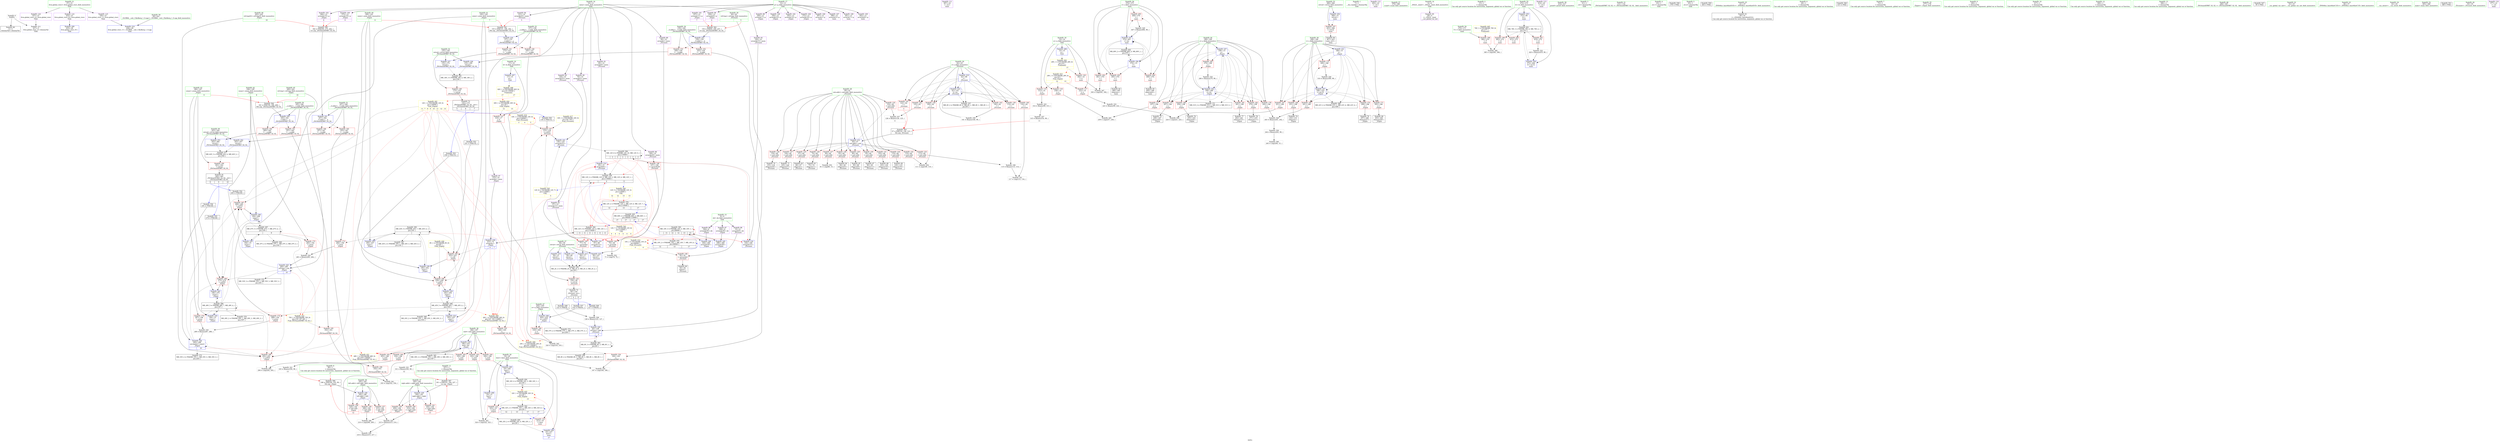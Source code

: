 digraph "SVFG" {
	label="SVFG";

	Node0x562ed938f9b0 [shape=record,color=grey,label="{NodeID: 0\nNullPtr}"];
	Node0x562ed938f9b0 -> Node0x562ed93bd9a0[style=solid];
	Node0x562ed938f9b0 -> Node0x562ed93c07a0[style=solid];
	Node0x562ed93bf8e0 [shape=record,color=red,label="{NodeID: 194\n357\<--347\n\<--__b.addr\n_ZSt3maxIiERKT_S2_S2_\n}"];
	Node0x562ed93bf8e0 -> Node0x562ed93ca7e0[style=solid];
	Node0x562ed93bcb00 [shape=record,color=purple,label="{NodeID: 111\n387\<--23\n\<--.str.1\nmain\n}"];
	Node0x562ed93bae30 [shape=record,color=green,label="{NodeID: 28\n60\<--61\nsub.addr\<--sub.addr_field_insensitive\n_Z5counti\n}"];
	Node0x562ed93bae30 -> Node0x562ed93c1f70[style=solid];
	Node0x562ed93bae30 -> Node0x562ed93c2040[style=solid];
	Node0x562ed93bae30 -> Node0x562ed93c2110[style=solid];
	Node0x562ed93bae30 -> Node0x562ed93c21e0[style=solid];
	Node0x562ed93bae30 -> Node0x562ed93c22b0[style=solid];
	Node0x562ed93bae30 -> Node0x562ed93c2380[style=solid];
	Node0x562ed93bae30 -> Node0x562ed93c2450[style=solid];
	Node0x562ed93bae30 -> Node0x562ed93c2520[style=solid];
	Node0x562ed93bae30 -> Node0x562ed93c25f0[style=solid];
	Node0x562ed93bae30 -> Node0x562ed93c26c0[style=solid];
	Node0x562ed93bae30 -> Node0x562ed93c2790[style=solid];
	Node0x562ed93bae30 -> Node0x562ed93c2860[style=solid];
	Node0x562ed93bae30 -> Node0x562ed93c2930[style=solid];
	Node0x562ed93bae30 -> Node0x562ed93c08a0[style=solid];
	Node0x562ed94199b0 [shape=record,color=black,label="{NodeID: 554\n265 = PHI(340, )\n}"];
	Node0x562ed94199b0 -> Node0x562ed93c51d0[style=solid];
	Node0x562ed93c10c0 [shape=record,color=blue,label="{NodeID: 222\n62\<--141\ni\<--inc\n_Z5counti\n}"];
	Node0x562ed93c10c0 -> Node0x562ed93c2a00[style=dashed];
	Node0x562ed93c10c0 -> Node0x562ed93c2ad0[style=dashed];
	Node0x562ed93c10c0 -> Node0x562ed93c2ba0[style=dashed];
	Node0x562ed93c10c0 -> Node0x562ed93c2c70[style=dashed];
	Node0x562ed93c10c0 -> Node0x562ed93c2d40[style=dashed];
	Node0x562ed93c10c0 -> Node0x562ed93c2e10[style=dashed];
	Node0x562ed93c10c0 -> Node0x562ed93c10c0[style=dashed];
	Node0x562ed93c10c0 -> Node0x562ed93df0a0[style=dashed];
	Node0x562ed93c2ad0 [shape=record,color=red,label="{NodeID: 139\n114\<--62\n\<--i\n_Z5counti\n}"];
	Node0x562ed93c2ad0 -> Node0x562ed93cfc80[style=solid];
	Node0x562ed93bd5d0 [shape=record,color=green,label="{NodeID: 56\n374\<--375\ni\<--i_field_insensitive\nmain\n}"];
	Node0x562ed93bd5d0 -> Node0x562ed93bff60[style=solid];
	Node0x562ed93bd5d0 -> Node0x562ed93c0030[style=solid];
	Node0x562ed93bd5d0 -> Node0x562ed93c0100[style=solid];
	Node0x562ed93bd5d0 -> Node0x562ed93c01d0[style=solid];
	Node0x562ed93bd5d0 -> Node0x562ed93cab20[style=solid];
	Node0x562ed93bd5d0 -> Node0x562ed93cabf0[style=solid];
	Node0x562ed93f1d40 [shape=record,color=yellow,style=double,label="{NodeID: 416\n14V_1 = ENCHI(MR_14V_0)\npts\{130000 \}\nFun[_Z5counti]|{|<s1>3|<s2>4|<s3>5}}"];
	Node0x562ed93f1d40 -> Node0x562ed93c3150[style=dashed];
	Node0x562ed93f1d40:s1 -> Node0x562ed93f1d40[style=dashed,color=red];
	Node0x562ed93f1d40:s2 -> Node0x562ed93f1d40[style=dashed,color=red];
	Node0x562ed93f1d40:s3 -> Node0x562ed93f15b0[style=dashed,color=red];
	Node0x562ed93cf800 [shape=record,color=grey,label="{NodeID: 333\n223 = Binary(99, 222, )\n}"];
	Node0x562ed93cf800 -> Node0x562ed93d1180[style=solid];
	Node0x562ed93ca640 [shape=record,color=blue,label="{NodeID: 250\n345\<--341\n__a.addr\<--__a\n_ZSt3maxIiERKT_S2_S2_\n}"];
	Node0x562ed93ca640 -> Node0x562ed93c5510[style=dashed];
	Node0x562ed93ca640 -> Node0x562ed93bf740[style=dashed];
	Node0x562ed93c4190 [shape=record,color=red,label="{NodeID: 167\n221\<--188\n\<--i\n_Z2goii\n}"];
	Node0x562ed93c4190 -> Node0x562ed93d1180[style=solid];
	Node0x562ed93bed80 [shape=record,color=black,label="{NodeID: 84\n367\<--423\nmain_ret\<--\nmain\n}"];
	Node0x562ed93b93d0 [shape=record,color=green,label="{NodeID: 1\n7\<--1\n__dso_handle\<--dummyObj\nGlob }"];
	Node0x562ed93bf9b0 [shape=record,color=red,label="{NodeID: 195\n352\<--351\n\<--\n_ZSt3maxIiERKT_S2_S2_\n}"];
	Node0x562ed93bf9b0 -> Node0x562ed93d0400[style=solid];
	Node0x562ed93bcbd0 [shape=record,color=purple,label="{NodeID: 112\n403\<--23\n\<--.str.1\nmain\n}"];
	Node0x562ed93baf00 [shape=record,color=green,label="{NodeID: 29\n62\<--63\ni\<--i_field_insensitive\n_Z5counti\n}"];
	Node0x562ed93baf00 -> Node0x562ed93c2a00[style=solid];
	Node0x562ed93baf00 -> Node0x562ed93c2ad0[style=solid];
	Node0x562ed93baf00 -> Node0x562ed93c2ba0[style=solid];
	Node0x562ed93baf00 -> Node0x562ed93c2c70[style=solid];
	Node0x562ed93baf00 -> Node0x562ed93c2d40[style=solid];
	Node0x562ed93baf00 -> Node0x562ed93c2e10[style=solid];
	Node0x562ed93baf00 -> Node0x562ed93c0e50[style=solid];
	Node0x562ed93baf00 -> Node0x562ed93c10c0[style=solid];
	Node0x562ed9419af0 [shape=record,color=black,label="{NodeID: 555\n274 = PHI(340, )\n}"];
	Node0x562ed9419af0 -> Node0x562ed93c52a0[style=solid];
	Node0x562ed93c1190 [shape=record,color=blue,label="{NodeID: 223\n58\<--147\nretval\<--\n_Z5counti\n}"];
	Node0x562ed93c1190 -> Node0x562ed93deba0[style=dashed];
	Node0x562ed93c2ba0 [shape=record,color=red,label="{NodeID: 140\n116\<--62\n\<--i\n_Z5counti\n}"];
	Node0x562ed93c2ba0 -> Node0x562ed93d1300[style=solid];
	Node0x562ed93bd6a0 [shape=record,color=green,label="{NodeID: 57\n379\<--380\nscanf\<--scanf_field_insensitive\n}"];
	Node0x562ed93f1e20 [shape=record,color=yellow,style=double,label="{NodeID: 417\n16V_1 = ENCHI(MR_16V_0)\npts\{191 193 \}\nFun[_Z5counti]}"];
	Node0x562ed93f1e20 -> Node0x562ed93c3150[style=dashed];
	Node0x562ed93cf980 [shape=record,color=grey,label="{NodeID: 334\n216 = Binary(215, 217, )\n}"];
	Node0x562ed93cf980 -> Node0x562ed93c9600[style=solid];
	Node0x562ed93ca710 [shape=record,color=blue,label="{NodeID: 251\n347\<--342\n__b.addr\<--__b\n_ZSt3maxIiERKT_S2_S2_\n}"];
	Node0x562ed93ca710 -> Node0x562ed93bf810[style=dashed];
	Node0x562ed93ca710 -> Node0x562ed93bf8e0[style=dashed];
	Node0x562ed93c4260 [shape=record,color=red,label="{NodeID: 168\n231\<--188\n\<--i\n_Z2goii\n}"];
	Node0x562ed93c4260 -> Node0x562ed93be560[style=solid];
	Node0x562ed93bee50 [shape=record,color=purple,label="{NodeID: 85\n38\<--4\n\<--_ZStL8__ioinit\n__cxx_global_var_init\n}"];
	Node0x562ed93b9460 [shape=record,color=green,label="{NodeID: 2\n15\<--1\n\<--dummyObj\nCan only get source location for instruction, argument, global var or function.}"];
	Node0x562ed93f3760 [shape=record,color=yellow,style=double,label="{NodeID: 445\n76V_1 = ENCHI(MR_76V_0)\npts\{371 \}\nFun[main]}"];
	Node0x562ed93f3760 -> Node0x562ed93bfc20[style=dashed];
	Node0x562ed93bfa80 [shape=record,color=red,label="{NodeID: 196\n354\<--353\n\<--\n_ZSt3maxIiERKT_S2_S2_\n}"];
	Node0x562ed93bfa80 -> Node0x562ed93d0400[style=solid];
	Node0x562ed93bcca0 [shape=record,color=purple,label="{NodeID: 113\n414\<--25\n\<--.str.2\nmain\n}"];
	Node0x562ed93bafd0 [shape=record,color=green,label="{NodeID: 30\n64\<--65\nref.tmp\<--ref.tmp_field_insensitive\n_Z5counti\n|{|<s1>5}}"];
	Node0x562ed93bafd0 -> Node0x562ed93c0f20[style=solid];
	Node0x562ed93bafd0:s1 -> Node0x562ed941a490[style=solid,color=red];
	Node0x562ed9419c30 [shape=record,color=black,label="{NodeID: 556\n291 = PHI(340, )\n}"];
	Node0x562ed9419c30 -> Node0x562ed93c5370[style=solid];
	Node0x562ed93c1260 [shape=record,color=blue,label="{NodeID: 224\n157\<--153\n__a.addr\<--__a\n_ZSt3minIiERKT_S2_S2_\n}"];
	Node0x562ed93c1260 -> Node0x562ed93c33c0[style=dashed];
	Node0x562ed93c1260 -> Node0x562ed93c3490[style=dashed];
	Node0x562ed93c2c70 [shape=record,color=red,label="{NodeID: 141\n122\<--62\n\<--i\n_Z5counti\n|{<s0>3}}"];
	Node0x562ed93c2c70:s0 -> Node0x562ed941a650[style=solid,color=red];
	Node0x562ed93bd7a0 [shape=record,color=green,label="{NodeID: 58\n416\<--417\nprintf\<--printf_field_insensitive\n}"];
	Node0x562ed93cfb00 [shape=record,color=grey,label="{NodeID: 335\n289 = Binary(287, 288, )\n}"];
	Node0x562ed93cfb00 -> Node0x562ed93ca160[style=solid];
	Node0x562ed93ca7e0 [shape=record,color=blue,label="{NodeID: 252\n343\<--357\nretval\<--\n_ZSt3maxIiERKT_S2_S2_\n}"];
	Node0x562ed93ca7e0 -> Node0x562ed93e54a0[style=dashed];
	Node0x562ed93c4330 [shape=record,color=red,label="{NodeID: 169\n241\<--188\n\<--i\n_Z2goii\n}"];
	Node0x562ed93c4330 -> Node0x562ed93cf080[style=solid];
	Node0x562ed93bef20 [shape=record,color=purple,label="{NodeID: 86\n91\<--8\narrayidx9\<--ok\n_Z5counti\n}"];
	Node0x562ed93bef20 -> Node0x562ed93c3080[style=solid];
	Node0x562ed93b94f0 [shape=record,color=green,label="{NodeID: 3\n21\<--1\n.str\<--dummyObj\nGlob }"];
	Node0x562ed93bfb50 [shape=record,color=red,label="{NodeID: 197\n423\<--368\n\<--retval\nmain\n}"];
	Node0x562ed93bfb50 -> Node0x562ed93bed80[style=solid];
	Node0x562ed93bcd70 [shape=record,color=purple,label="{NodeID: 114\n435\<--27\nllvm.global_ctors_0\<--llvm.global_ctors\nGlob }"];
	Node0x562ed93bcd70 -> Node0x562ed93c05a0[style=solid];
	Node0x562ed93bb0a0 [shape=record,color=green,label="{NodeID: 31\n131\<--132\n_ZSt3minIiERKT_S2_S2_\<--_ZSt3minIiERKT_S2_S2__field_insensitive\n}"];
	Node0x562ed9419d70 [shape=record,color=black,label="{NodeID: 557\n316 = PHI(56, )\n}"];
	Node0x562ed9419d70 -> Node0x562ed93ca4a0[style=solid];
	Node0x562ed93c1330 [shape=record,color=blue,label="{NodeID: 225\n159\<--154\n__b.addr\<--__b\n_ZSt3minIiERKT_S2_S2_\n}"];
	Node0x562ed93c1330 -> Node0x562ed93c3560[style=dashed];
	Node0x562ed93c1330 -> Node0x562ed93c3630[style=dashed];
	Node0x562ed93c2d40 [shape=record,color=red,label="{NodeID: 142\n125\<--62\n\<--i\n_Z5counti\n}"];
	Node0x562ed93c2d40 -> Node0x562ed93cfe00[style=solid];
	Node0x562ed93bd8a0 [shape=record,color=green,label="{NodeID: 59\n29\<--431\n_GLOBAL__sub_I_Rydberg_1_0.cpp\<--_GLOBAL__sub_I_Rydberg_1_0.cpp_field_insensitive\n}"];
	Node0x562ed93bd8a0 -> Node0x562ed93c06a0[style=solid];
	Node0x562ed93cfc80 [shape=record,color=grey,label="{NodeID: 336\n115 = Binary(113, 114, )\n}"];
	Node0x562ed93cfc80 -> Node0x562ed93d1300[style=solid];
	Node0x562ed93ca8b0 [shape=record,color=blue,label="{NodeID: 253\n343\<--360\nretval\<--\n_ZSt3maxIiERKT_S2_S2_\n}"];
	Node0x562ed93ca8b0 -> Node0x562ed93e54a0[style=dashed];
	Node0x562ed93c4400 [shape=record,color=red,label="{NodeID: 170\n296\<--188\n\<--i\n_Z2goii\n}"];
	Node0x562ed93c4400 -> Node0x562ed93be970[style=solid];
	Node0x562ed93beff0 [shape=record,color=purple,label="{NodeID: 87\n298\<--8\narrayidx28\<--ok\n_Z2goii\n}"];
	Node0x562ed93beff0 -> Node0x562ed93ca230[style=solid];
	Node0x562ed93b9580 [shape=record,color=green,label="{NodeID: 4\n23\<--1\n.str.1\<--dummyObj\nGlob }"];
	Node0x562ed93e13a0 [shape=record,color=black,label="{NodeID: 364\nMR_32V_2 = PHI(MR_32V_1, MR_32V_5, MR_32V_6, )\npts\{20 \}\n|{<s0>12|<s1>13|<s2>17|<s3>17}}"];
	Node0x562ed93e13a0:s0 -> Node0x562ed93e13a0[style=dashed,color=blue];
	Node0x562ed93e13a0:s1 -> Node0x562ed93e13a0[style=dashed,color=blue];
	Node0x562ed93e13a0:s2 -> Node0x562ed93c1dd0[style=dashed,color=blue];
	Node0x562ed93e13a0:s3 -> Node0x562ed93ee7a0[style=dashed,color=blue];
	Node0x562ed93bfc20 [shape=record,color=red,label="{NodeID: 198\n384\<--370\n\<--T\nmain\n}"];
	Node0x562ed93bfc20 -> Node0x562ed93d0e80[style=solid];
	Node0x562ed93c1760 [shape=record,color=purple,label="{NodeID: 115\n436\<--27\nllvm.global_ctors_1\<--llvm.global_ctors\nGlob }"];
	Node0x562ed93c1760 -> Node0x562ed93c06a0[style=solid];
	Node0x562ed93bb1a0 [shape=record,color=green,label="{NodeID: 32\n155\<--156\nretval\<--retval_field_insensitive\n_ZSt3minIiERKT_S2_S2_\n}"];
	Node0x562ed93bb1a0 -> Node0x562ed93c32f0[style=solid];
	Node0x562ed93bb1a0 -> Node0x562ed93c1400[style=solid];
	Node0x562ed93bb1a0 -> Node0x562ed93c14d0[style=solid];
	Node0x562ed9419eb0 [shape=record,color=black,label="{NodeID: 558\n378 = PHI()\n}"];
	Node0x562ed93c1400 [shape=record,color=blue,label="{NodeID: 226\n155\<--169\nretval\<--\n_ZSt3minIiERKT_S2_S2_\n}"];
	Node0x562ed93c1400 -> Node0x562ed93e68a0[style=dashed];
	Node0x562ed93c2e10 [shape=record,color=red,label="{NodeID: 143\n140\<--62\n\<--i\n_Z5counti\n}"];
	Node0x562ed93c2e10 -> Node0x562ed93d0100[style=solid];
	Node0x562ed93bd9a0 [shape=record,color=black,label="{NodeID: 60\n2\<--3\ndummyVal\<--dummyVal\n}"];
	Node0x562ed93cfe00 [shape=record,color=grey,label="{NodeID: 337\n126 = Binary(124, 125, )\n|{<s0>4}}"];
	Node0x562ed93cfe00:s0 -> Node0x562ed941a650[style=solid,color=red];
	Node0x562ed93ca980 [shape=record,color=blue,label="{NodeID: 254\n368\<--15\nretval\<--\nmain\n}"];
	Node0x562ed93ca980 -> Node0x562ed93bfb50[style=dashed];
	Node0x562ed93c44d0 [shape=record,color=red,label="{NodeID: 171\n302\<--188\n\<--i\n_Z2goii\n}"];
	Node0x562ed93c44d0 -> Node0x562ed93bea40[style=solid];
	Node0x562ed93bf0c0 [shape=record,color=purple,label="{NodeID: 88\n304\<--8\narrayidx30\<--ok\n_Z2goii\n}"];
	Node0x562ed93bf0c0 -> Node0x562ed93ca300[style=solid];
	Node0x562ed93b9dc0 [shape=record,color=green,label="{NodeID: 5\n25\<--1\n.str.2\<--dummyObj\nGlob }"];
	Node0x562ed93f3a00 [shape=record,color=yellow,style=double,label="{NodeID: 448\n82V_1 = ENCHI(MR_82V_0)\npts\{18 130000 \}\nFun[main]|{<s0>17|<s1>17}}"];
	Node0x562ed93f3a00:s0 -> Node0x562ed93f24d0[style=dashed,color=red];
	Node0x562ed93f3a00:s1 -> Node0x562ed93f33b0[style=dashed,color=red];
	Node0x562ed93e18a0 [shape=record,color=black,label="{NodeID: 365\nMR_39V_2 = PHI(MR_39V_1, MR_39V_3, MR_39V_3, )\npts\{187 \}\n}"];
	Node0x562ed93bfcf0 [shape=record,color=red,label="{NodeID: 199\n383\<--372\n\<--tt\nmain\n}"];
	Node0x562ed93bfcf0 -> Node0x562ed93d0e80[style=solid];
	Node0x562ed93c17f0 [shape=record,color=purple,label="{NodeID: 116\n437\<--27\nllvm.global_ctors_2\<--llvm.global_ctors\nGlob }"];
	Node0x562ed93c17f0 -> Node0x562ed93c07a0[style=solid];
	Node0x562ed93bb270 [shape=record,color=green,label="{NodeID: 33\n157\<--158\n__a.addr\<--__a.addr_field_insensitive\n_ZSt3minIiERKT_S2_S2_\n}"];
	Node0x562ed93bb270 -> Node0x562ed93c33c0[style=solid];
	Node0x562ed93bb270 -> Node0x562ed93c3490[style=solid];
	Node0x562ed93bb270 -> Node0x562ed93c1260[style=solid];
	Node0x562ed9419f80 [shape=record,color=black,label="{NodeID: 559\n404 = PHI()\n}"];
	Node0x562ed93ec4a0 [shape=record,color=black,label="{NodeID: 393\nMR_10V_3 = PHI(MR_10V_5, MR_10V_1, )\npts\{90000 \}\n|{|<s2>11|<s3>12|<s4>12|<s5>13|<s6>13}}"];
	Node0x562ed93ec4a0 -> Node0x562ed93ca230[style=dashed];
	Node0x562ed93ec4a0 -> Node0x562ed93ca300[style=dashed];
	Node0x562ed93ec4a0:s2 -> Node0x562ed93f1b80[style=dashed,color=red];
	Node0x562ed93ec4a0:s3 -> Node0x562ed93e4aa0[style=dashed,color=red];
	Node0x562ed93ec4a0:s4 -> Node0x562ed93ec4a0[style=dashed,color=red];
	Node0x562ed93ec4a0:s5 -> Node0x562ed93e4aa0[style=dashed,color=red];
	Node0x562ed93ec4a0:s6 -> Node0x562ed93ec4a0[style=dashed,color=red];
	Node0x562ed93c14d0 [shape=record,color=blue,label="{NodeID: 227\n155\<--172\nretval\<--\n_ZSt3minIiERKT_S2_S2_\n}"];
	Node0x562ed93c14d0 -> Node0x562ed93e68a0[style=dashed];
	Node0x562ed93c2ee0 [shape=record,color=red,label="{NodeID: 144\n70\<--69\n\<--arrayidx\n_Z5counti\n}"];
	Node0x562ed93c2ee0 -> Node0x562ed93d1480[style=solid];
	Node0x562ed93bdaa0 [shape=record,color=black,label="{NodeID: 61\n40\<--41\n\<--_ZNSt8ios_base4InitD1Ev\nCan only get source location for instruction, argument, global var or function.}"];
	Node0x562ed93f21d0 [shape=record,color=yellow,style=double,label="{NodeID: 421\n68V_1 = ENCHI(MR_68V_0)\npts\{203 130000 \}\nFun[_ZSt3maxIiERKT_S2_S2_]}"];
	Node0x562ed93f21d0 -> Node0x562ed93bfa80[style=dashed];
	Node0x562ed93cff80 [shape=record,color=grey,label="{NodeID: 338\n128 = Binary(123, 127, )\n}"];
	Node0x562ed93cff80 -> Node0x562ed93c0f20[style=solid];
	Node0x562ed93caa50 [shape=record,color=blue,label="{NodeID: 255\n372\<--99\ntt\<--\nmain\n}"];
	Node0x562ed93caa50 -> Node0x562ed93eeca0[style=dashed];
	Node0x562ed93c45a0 [shape=record,color=red,label="{NodeID: 172\n309\<--188\n\<--i\n_Z2goii\n}"];
	Node0x562ed93c45a0 -> Node0x562ed93ced80[style=solid];
	Node0x562ed93bf190 [shape=record,color=purple,label="{NodeID: 89\n69\<--10\narrayidx\<--mem\n_Z5counti\n}"];
	Node0x562ed93bf190 -> Node0x562ed93c2ee0[style=solid];
	Node0x562ed93b9e50 [shape=record,color=green,label="{NodeID: 6\n28\<--1\n\<--dummyObj\nCan only get source location for instruction, argument, global var or function.}"];
	Node0x562ed93e1da0 [shape=record,color=black,label="{NodeID: 366\nMR_41V_2 = PHI(MR_41V_1, MR_41V_4, MR_41V_4, )\npts\{189 \}\n}"];
	Node0x562ed93bfdc0 [shape=record,color=red,label="{NodeID: 200\n412\<--372\n\<--tt\nmain\n}"];
	Node0x562ed93c18f0 [shape=record,color=red,label="{NodeID: 117\n222\<--14\n\<--n\n_Z2goii\n}"];
	Node0x562ed93c18f0 -> Node0x562ed93cf800[style=solid];
	Node0x562ed93bb340 [shape=record,color=green,label="{NodeID: 34\n159\<--160\n__b.addr\<--__b.addr_field_insensitive\n_ZSt3minIiERKT_S2_S2_\n}"];
	Node0x562ed93bb340 -> Node0x562ed93c3560[style=solid];
	Node0x562ed93bb340 -> Node0x562ed93c3630[style=solid];
	Node0x562ed93bb340 -> Node0x562ed93c1330[style=solid];
	Node0x562ed941a050 [shape=record,color=black,label="{NodeID: 560\n415 = PHI()\n}"];
	Node0x562ed93ec9a0 [shape=record,color=black,label="{NodeID: 394\nMR_12V_3 = PHI(MR_12V_4, MR_12V_1, )\npts\{110000 \}\n|{|<s1>11|<s2>11|<s3>11|<s4>11|<s5>11|<s6>11}}"];
	Node0x562ed93ec9a0 -> Node0x562ed93c9ae0[style=dashed];
	Node0x562ed93ec9a0:s1 -> Node0x562ed93c2ee0[style=dashed,color=red];
	Node0x562ed93ec9a0:s2 -> Node0x562ed93c2fb0[style=dashed,color=red];
	Node0x562ed93ec9a0:s3 -> Node0x562ed93c0a40[style=dashed,color=red];
	Node0x562ed93ec9a0:s4 -> Node0x562ed93c0be0[style=dashed,color=red];
	Node0x562ed93ec9a0:s5 -> Node0x562ed93c0d80[style=dashed,color=red];
	Node0x562ed93ec9a0:s6 -> Node0x562ed93dfaa0[style=dashed,color=red];
	Node0x562ed93c15a0 [shape=record,color=blue,label="{NodeID: 228\n182\<--180\nleft.addr\<--left\n_Z2goii\n}"];
	Node0x562ed93c15a0 -> Node0x562ed93c38a0[style=dashed];
	Node0x562ed93c15a0 -> Node0x562ed93c3970[style=dashed];
	Node0x562ed93c15a0 -> Node0x562ed93c3a40[style=dashed];
	Node0x562ed93c2fb0 [shape=record,color=red,label="{NodeID: 145\n77\<--76\n\<--arrayidx2\n_Z5counti\n}"];
	Node0x562ed93c2fb0 -> Node0x562ed93c0970[style=solid];
	Node0x562ed93bdba0 [shape=record,color=black,label="{NodeID: 62\n68\<--67\nidxprom\<--\n_Z5counti\n}"];
	Node0x562ed93f22e0 [shape=record,color=yellow,style=double,label="{NodeID: 422\n70V_1 = ENCHI(MR_70V_0)\npts\{195 197 201 \}\nFun[_ZSt3maxIiERKT_S2_S2_]}"];
	Node0x562ed93f22e0 -> Node0x562ed93bf9b0[style=dashed];
	Node0x562ed93d0100 [shape=record,color=grey,label="{NodeID: 339\n141 = Binary(140, 99, )\n}"];
	Node0x562ed93d0100 -> Node0x562ed93c10c0[style=solid];
	Node0x562ed93cab20 [shape=record,color=blue,label="{NodeID: 256\n374\<--15\ni\<--\nmain\n}"];
	Node0x562ed93cab20 -> Node0x562ed93bff60[style=dashed];
	Node0x562ed93cab20 -> Node0x562ed93c0030[style=dashed];
	Node0x562ed93cab20 -> Node0x562ed93c0100[style=dashed];
	Node0x562ed93cab20 -> Node0x562ed93c01d0[style=dashed];
	Node0x562ed93cab20 -> Node0x562ed93cabf0[style=dashed];
	Node0x562ed93cab20 -> Node0x562ed93ef1a0[style=dashed];
	Node0x562ed93c4670 [shape=record,color=red,label="{NodeID: 173\n284\<--190\n\<--xmin\n_Z2goii\n}"];
	Node0x562ed93c4670 -> Node0x562ed93cea80[style=solid];
	Node0x562ed93bf260 [shape=record,color=purple,label="{NodeID: 90\n76\<--10\narrayidx2\<--mem\n_Z5counti\n}"];
	Node0x562ed93bf260 -> Node0x562ed93c2fb0[style=solid];
	Node0x562ed93b9ee0 [shape=record,color=green,label="{NodeID: 7\n72\<--1\n\<--dummyObj\nCan only get source location for instruction, argument, global var or function.}"];
	Node0x562ed93e22a0 [shape=record,color=black,label="{NodeID: 367\nMR_43V_2 = PHI(MR_43V_1, MR_43V_3, MR_43V_3, )\npts\{191 \}\n}"];
	Node0x562ed93bfe90 [shape=record,color=red,label="{NodeID: 201\n419\<--372\n\<--tt\nmain\n}"];
	Node0x562ed93bfe90 -> Node0x562ed93ce780[style=solid];
	Node0x562ed93c19c0 [shape=record,color=red,label="{NodeID: 118\n238\<--14\n\<--n\n_Z2goii\n}"];
	Node0x562ed93c19c0 -> Node0x562ed93d0a00[style=solid];
	Node0x562ed93bb410 [shape=record,color=green,label="{NodeID: 35\n177\<--178\n_Z2goii\<--_Z2goii_field_insensitive\n}"];
	Node0x562ed941a120 [shape=record,color=black,label="{NodeID: 561\n153 = PHI(121, 190, 192, )\n0th arg _ZSt3minIiERKT_S2_S2_ }"];
	Node0x562ed941a120 -> Node0x562ed93c1260[style=solid];
	Node0x562ed93ecea0 [shape=record,color=black,label="{NodeID: 395\nMR_43V_5 = PHI(MR_43V_7, MR_43V_4, )\npts\{191 \}\n|{|<s6>6}}"];
	Node0x562ed93ecea0 -> Node0x562ed93c4670[style=dashed];
	Node0x562ed93ecea0 -> Node0x562ed93c5030[style=dashed];
	Node0x562ed93ecea0 -> Node0x562ed93c97a0[style=dashed];
	Node0x562ed93ecea0 -> Node0x562ed93c9c80[style=dashed];
	Node0x562ed93ecea0 -> Node0x562ed93e22a0[style=dashed];
	Node0x562ed93ecea0 -> Node0x562ed93ecea0[style=dashed];
	Node0x562ed93ecea0:s6 -> Node0x562ed93f16c0[style=dashed,color=red];
	Node0x562ed93c1670 [shape=record,color=blue,label="{NodeID: 229\n184\<--181\nright.addr\<--right\n_Z2goii\n}"];
	Node0x562ed93c1670 -> Node0x562ed93c3b10[style=dashed];
	Node0x562ed93c1670 -> Node0x562ed93c3be0[style=dashed];
	Node0x562ed93c1670 -> Node0x562ed93c3cb0[style=dashed];
	Node0x562ed93c3080 [shape=record,color=red,label="{NodeID: 146\n92\<--91\n\<--arrayidx9\n_Z5counti\n}"];
	Node0x562ed93c3080 -> Node0x562ed93bdee0[style=solid];
	Node0x562ed93bdc70 [shape=record,color=black,label="{NodeID: 63\n75\<--74\nidxprom1\<--\n_Z5counti\n}"];
	Node0x562ed93f23c0 [shape=record,color=yellow,style=double,label="{NodeID: 423\n28V_1 = ENCHI(MR_28V_0)\npts\{16 \}\nFun[_Z2goii]|{|<s3>12|<s4>13}}"];
	Node0x562ed93f23c0 -> Node0x562ed93c18f0[style=dashed];
	Node0x562ed93f23c0 -> Node0x562ed93c19c0[style=dashed];
	Node0x562ed93f23c0 -> Node0x562ed93c1a90[style=dashed];
	Node0x562ed93f23c0:s3 -> Node0x562ed93f23c0[style=dashed,color=red];
	Node0x562ed93f23c0:s4 -> Node0x562ed93f23c0[style=dashed,color=red];
	Node0x562ed93d0280 [shape=record,color=grey,label="{NodeID: 340\n245 = cmp(244, 15, )\n}"];
	Node0x562ed93cabf0 [shape=record,color=blue,label="{NodeID: 257\n374\<--407\ni\<--inc\nmain\n}"];
	Node0x562ed93cabf0 -> Node0x562ed93bff60[style=dashed];
	Node0x562ed93cabf0 -> Node0x562ed93c0030[style=dashed];
	Node0x562ed93cabf0 -> Node0x562ed93c0100[style=dashed];
	Node0x562ed93cabf0 -> Node0x562ed93c01d0[style=dashed];
	Node0x562ed93cabf0 -> Node0x562ed93cabf0[style=dashed];
	Node0x562ed93cabf0 -> Node0x562ed93ef1a0[style=dashed];
	Node0x562ed93c4740 [shape=record,color=red,label="{NodeID: 174\n288\<--192\n\<--ymin\n_Z2goii\n}"];
	Node0x562ed93c4740 -> Node0x562ed93cfb00[style=solid];
	Node0x562ed93bf330 [shape=record,color=purple,label="{NodeID: 91\n85\<--10\narrayidx6\<--mem\n_Z5counti\n}"];
	Node0x562ed93bf330 -> Node0x562ed93c0a40[style=solid];
	Node0x562ed93b9f70 [shape=record,color=green,label="{NodeID: 8\n99\<--1\n\<--dummyObj\nCan only get source location for instruction, argument, global var or function.|{<s0>17}}"];
	Node0x562ed93b9f70:s0 -> Node0x562ed941ab90[style=solid,color=red];
	Node0x562ed93e27a0 [shape=record,color=black,label="{NodeID: 368\nMR_45V_2 = PHI(MR_45V_1, MR_45V_3, MR_45V_3, )\npts\{193 \}\n}"];
	Node0x562ed93bff60 [shape=record,color=red,label="{NodeID: 202\n391\<--374\n\<--i\nmain\n}"];
	Node0x562ed93bff60 -> Node0x562ed93d0d00[style=solid];
	Node0x562ed93c1a90 [shape=record,color=red,label="{NodeID: 119\n313\<--14\n\<--n\n_Z2goii\n}"];
	Node0x562ed93c1a90 -> Node0x562ed93cec00[style=solid];
	Node0x562ed93bb510 [shape=record,color=green,label="{NodeID: 36\n182\<--183\nleft.addr\<--left.addr_field_insensitive\n_Z2goii\n}"];
	Node0x562ed93bb510 -> Node0x562ed93c38a0[style=solid];
	Node0x562ed93bb510 -> Node0x562ed93c3970[style=solid];
	Node0x562ed93bb510 -> Node0x562ed93c3a40[style=solid];
	Node0x562ed93bb510 -> Node0x562ed93c15a0[style=solid];
	Node0x562ed941a490 [shape=record,color=black,label="{NodeID: 562\n154 = PHI(64, 250, 257, )\n1st arg _ZSt3minIiERKT_S2_S2_ }"];
	Node0x562ed941a490 -> Node0x562ed93c1330[style=solid];
	Node0x562ed93ed3a0 [shape=record,color=black,label="{NodeID: 396\nMR_45V_5 = PHI(MR_45V_7, MR_45V_4, )\npts\{193 \}\n|{|<s7>7}}"];
	Node0x562ed93ed3a0 -> Node0x562ed93c4740[style=dashed];
	Node0x562ed93ed3a0 -> Node0x562ed93c5030[style=dashed];
	Node0x562ed93ed3a0 -> Node0x562ed93c5100[style=dashed];
	Node0x562ed93ed3a0 -> Node0x562ed93c9870[style=dashed];
	Node0x562ed93ed3a0 -> Node0x562ed93c9d50[style=dashed];
	Node0x562ed93ed3a0 -> Node0x562ed93e27a0[style=dashed];
	Node0x562ed93ed3a0 -> Node0x562ed93ed3a0[style=dashed];
	Node0x562ed93ed3a0:s7 -> Node0x562ed93f16c0[style=dashed,color=red];
	Node0x562ed93c9600 [shape=record,color=blue,label="{NodeID: 230\n186\<--216\nmid\<--div\n_Z2goii\n}"];
	Node0x562ed93c9600 -> Node0x562ed93c3d80[style=dashed];
	Node0x562ed93c9600 -> Node0x562ed93c3e50[style=dashed];
	Node0x562ed93c9600 -> Node0x562ed93c3f20[style=dashed];
	Node0x562ed93c9600 -> Node0x562ed93c3ff0[style=dashed];
	Node0x562ed93c9600 -> Node0x562ed93c40c0[style=dashed];
	Node0x562ed93c9600 -> Node0x562ed93e18a0[style=dashed];
	Node0x562ed93c3150 [shape=record,color=red,label="{NodeID: 147\n133\<--130\n\<--call23\n_Z5counti\n}"];
	Node0x562ed93c3150 -> Node0x562ed93c0ff0[style=solid];
	Node0x562ed93bdd40 [shape=record,color=black,label="{NodeID: 64\n84\<--83\nidxprom5\<--\n_Z5counti\n}"];
	Node0x562ed93f24d0 [shape=record,color=yellow,style=double,label="{NodeID: 424\n30V_1 = ENCHI(MR_30V_0)\npts\{18 \}\nFun[_Z2goii]|{|<s1>12|<s2>13}}"];
	Node0x562ed93f24d0 -> Node0x562ed93c1c30[style=dashed];
	Node0x562ed93f24d0:s1 -> Node0x562ed93f24d0[style=dashed,color=red];
	Node0x562ed93f24d0:s2 -> Node0x562ed93f24d0[style=dashed,color=red];
	Node0x562ed93d0400 [shape=record,color=grey,label="{NodeID: 341\n355 = cmp(352, 354, )\n}"];
	Node0x562ed93cacc0 [shape=record,color=blue,label="{NodeID: 258\n19\<--227\nbest\<--\nmain\n|{<s0>17}}"];
	Node0x562ed93cacc0:s0 -> Node0x562ed93f25b0[style=dashed,color=red];
	Node0x562ed93c4810 [shape=record,color=red,label="{NodeID: 175\n283\<--194\n\<--xmax\n_Z2goii\n}"];
	Node0x562ed93c4810 -> Node0x562ed93cea80[style=solid];
	Node0x562ed93bf400 [shape=record,color=purple,label="{NodeID: 92\n97\<--10\narrayidx12\<--mem\n_Z5counti\n}"];
	Node0x562ed93bf400 -> Node0x562ed93c0be0[style=solid];
	Node0x562ed93ba000 [shape=record,color=green,label="{NodeID: 9\n106\<--1\n\<--dummyObj\nCan only get source location for instruction, argument, global var or function.}"];
	Node0x562ed93e2ca0 [shape=record,color=black,label="{NodeID: 369\nMR_47V_2 = PHI(MR_47V_1, MR_47V_3, MR_47V_3, )\npts\{195 \}\n}"];
	Node0x562ed93c0030 [shape=record,color=red,label="{NodeID: 203\n395\<--374\n\<--i\nmain\n}"];
	Node0x562ed93c0030 -> Node0x562ed93bebe0[style=solid];
	Node0x562ed93c1b60 [shape=record,color=red,label="{NodeID: 120\n392\<--14\n\<--n\nmain\n}"];
	Node0x562ed93c1b60 -> Node0x562ed93d0d00[style=solid];
	Node0x562ed93bb5e0 [shape=record,color=green,label="{NodeID: 37\n184\<--185\nright.addr\<--right.addr_field_insensitive\n_Z2goii\n}"];
	Node0x562ed93bb5e0 -> Node0x562ed93c3b10[style=solid];
	Node0x562ed93bb5e0 -> Node0x562ed93c3be0[style=solid];
	Node0x562ed93bb5e0 -> Node0x562ed93c3cb0[style=solid];
	Node0x562ed93bb5e0 -> Node0x562ed93c1670[style=solid];
	Node0x562ed941a650 [shape=record,color=black,label="{NodeID: 563\n57 = PHI(122, 126, 315, )\n0th arg _Z5counti }"];
	Node0x562ed941a650 -> Node0x562ed93c08a0[style=solid];
	Node0x562ed93ed8a0 [shape=record,color=black,label="{NodeID: 397\nMR_47V_5 = PHI(MR_47V_7, MR_47V_4, )\npts\{195 \}\n|{|<s7>8}}"];
	Node0x562ed93ed8a0 -> Node0x562ed93c4810[style=dashed];
	Node0x562ed93ed8a0 -> Node0x562ed93c51d0[style=dashed];
	Node0x562ed93ed8a0 -> Node0x562ed93c5370[style=dashed];
	Node0x562ed93ed8a0 -> Node0x562ed93c9940[style=dashed];
	Node0x562ed93ed8a0 -> Node0x562ed93c9e20[style=dashed];
	Node0x562ed93ed8a0 -> Node0x562ed93e2ca0[style=dashed];
	Node0x562ed93ed8a0 -> Node0x562ed93ed8a0[style=dashed];
	Node0x562ed93ed8a0:s7 -> Node0x562ed93f22e0[style=dashed,color=red];
	Node0x562ed93c96d0 [shape=record,color=blue,label="{NodeID: 231\n188\<--15\ni\<--\n_Z2goii\n}"];
	Node0x562ed93c96d0 -> Node0x562ed93c4190[style=dashed];
	Node0x562ed93c96d0 -> Node0x562ed93c4260[style=dashed];
	Node0x562ed93c96d0 -> Node0x562ed93c4330[style=dashed];
	Node0x562ed93c96d0 -> Node0x562ed93c4400[style=dashed];
	Node0x562ed93c96d0 -> Node0x562ed93c44d0[style=dashed];
	Node0x562ed93c96d0 -> Node0x562ed93c45a0[style=dashed];
	Node0x562ed93c96d0 -> Node0x562ed93ca3d0[style=dashed];
	Node0x562ed93c96d0 -> Node0x562ed93e1da0[style=dashed];
	Node0x562ed93c3220 [shape=record,color=red,label="{NodeID: 148\n147\<--146\n\<--arrayidx28\n_Z5counti\n}"];
	Node0x562ed93c3220 -> Node0x562ed93c1190[style=solid];
	Node0x562ed93bde10 [shape=record,color=black,label="{NodeID: 65\n90\<--89\nidxprom8\<--\n_Z5counti\n}"];
	Node0x562ed93f25b0 [shape=record,color=yellow,style=double,label="{NodeID: 425\n32V_1 = ENCHI(MR_32V_0)\npts\{20 \}\nFun[_Z2goii]|{|<s4>13}}"];
	Node0x562ed93f25b0 -> Node0x562ed93c1d00[style=dashed];
	Node0x562ed93f25b0 -> Node0x562ed93ca570[style=dashed];
	Node0x562ed93f25b0 -> Node0x562ed93e13a0[style=dashed];
	Node0x562ed93f25b0 -> Node0x562ed93de7d0[style=dashed];
	Node0x562ed93f25b0:s4 -> Node0x562ed93f25b0[style=dashed,color=red];
	Node0x562ed93d0580 [shape=record,color=grey,label="{NodeID: 342\n320 = cmp(318, 319, )\n}"];
	Node0x562ed93cad90 [shape=record,color=blue,label="{NodeID: 259\n372\<--420\ntt\<--inc12\nmain\n}"];
	Node0x562ed93cad90 -> Node0x562ed93eeca0[style=dashed];
	Node0x562ed93c48e0 [shape=record,color=red,label="{NodeID: 176\n287\<--196\n\<--ymax\n_Z2goii\n}"];
	Node0x562ed93c48e0 -> Node0x562ed93cfb00[style=solid];
	Node0x562ed93bf4d0 [shape=record,color=purple,label="{NodeID: 93\n104\<--10\narrayidx15\<--mem\n_Z5counti\n}"];
	Node0x562ed93bf4d0 -> Node0x562ed93c0d80[style=solid];
	Node0x562ed93ba090 [shape=record,color=green,label="{NodeID: 10\n217\<--1\n\<--dummyObj\nCan only get source location for instruction, argument, global var or function.}"];
	Node0x562ed93e31a0 [shape=record,color=black,label="{NodeID: 370\nMR_49V_2 = PHI(MR_49V_1, MR_49V_3, MR_49V_3, )\npts\{197 \}\n}"];
	Node0x562ed93c0100 [shape=record,color=red,label="{NodeID: 204\n399\<--374\n\<--i\nmain\n}"];
	Node0x562ed93c0100 -> Node0x562ed93becb0[style=solid];
	Node0x562ed93c1c30 [shape=record,color=red,label="{NodeID: 121\n319\<--17\n\<--k\n_Z2goii\n}"];
	Node0x562ed93c1c30 -> Node0x562ed93d0580[style=solid];
	Node0x562ed93bb6b0 [shape=record,color=green,label="{NodeID: 38\n186\<--187\nmid\<--mid_field_insensitive\n_Z2goii\n}"];
	Node0x562ed93bb6b0 -> Node0x562ed93c3d80[style=solid];
	Node0x562ed93bb6b0 -> Node0x562ed93c3e50[style=solid];
	Node0x562ed93bb6b0 -> Node0x562ed93c3f20[style=solid];
	Node0x562ed93bb6b0 -> Node0x562ed93c3ff0[style=solid];
	Node0x562ed93bb6b0 -> Node0x562ed93c40c0[style=solid];
	Node0x562ed93bb6b0 -> Node0x562ed93c9600[style=solid];
	Node0x562ed941a810 [shape=record,color=black,label="{NodeID: 564\n341 = PHI(194, 196, 200, )\n0th arg _ZSt3maxIiERKT_S2_S2_ }"];
	Node0x562ed941a810 -> Node0x562ed93ca640[style=solid];
	Node0x562ed93edda0 [shape=record,color=black,label="{NodeID: 398\nMR_49V_5 = PHI(MR_49V_7, MR_49V_4, )\npts\{197 \}\n|{|<s8>9}}"];
	Node0x562ed93edda0 -> Node0x562ed93c48e0[style=dashed];
	Node0x562ed93edda0 -> Node0x562ed93c51d0[style=dashed];
	Node0x562ed93edda0 -> Node0x562ed93c52a0[style=dashed];
	Node0x562ed93edda0 -> Node0x562ed93c5370[style=dashed];
	Node0x562ed93edda0 -> Node0x562ed93c9a10[style=dashed];
	Node0x562ed93edda0 -> Node0x562ed93c9ef0[style=dashed];
	Node0x562ed93edda0 -> Node0x562ed93e31a0[style=dashed];
	Node0x562ed93edda0 -> Node0x562ed93edda0[style=dashed];
	Node0x562ed93edda0:s8 -> Node0x562ed93f22e0[style=dashed,color=red];
	Node0x562ed93c97a0 [shape=record,color=blue,label="{NodeID: 232\n190\<--227\nxmin\<--\n_Z2goii\n}"];
	Node0x562ed93c97a0 -> Node0x562ed93ecea0[style=dashed];
	Node0x562ed93c32f0 [shape=record,color=red,label="{NodeID: 149\n175\<--155\n\<--retval\n_ZSt3minIiERKT_S2_S2_\n}"];
	Node0x562ed93c32f0 -> Node0x562ed93be490[style=solid];
	Node0x562ed93bdee0 [shape=record,color=black,label="{NodeID: 66\n93\<--92\ntobool\<--\n_Z5counti\n}"];
	Node0x562ed93f2690 [shape=record,color=yellow,style=double,label="{NodeID: 426\n8V_1 = ENCHI(MR_8V_0)\npts\{65 \}\nFun[_Z2goii]}"];
	Node0x562ed93f2690 -> Node0x562ed93c5030[style=dashed];
	Node0x562ed93f2690 -> Node0x562ed93c5100[style=dashed];
	Node0x562ed93d0700 [shape=record,color=grey,label="{NodeID: 343\n324 = cmp(322, 323, )\n}"];
	Node0x562ed93c49b0 [shape=record,color=red,label="{NodeID: 177\n237\<--198\n\<--j\n_Z2goii\n}"];
	Node0x562ed93c49b0 -> Node0x562ed93d0a00[style=solid];
	Node0x562ed93bf5a0 [shape=record,color=purple,label="{NodeID: 94\n121\<--10\narrayidx20\<--mem\n_Z5counti\n|{<s0>5}}"];
	Node0x562ed93bf5a0:s0 -> Node0x562ed941a120[style=solid,color=red];
	Node0x562ed93ba120 [shape=record,color=green,label="{NodeID: 11\n227\<--1\n\<--dummyObj\nCan only get source location for instruction, argument, global var or function.|{<s0>17}}"];
	Node0x562ed93ba120:s0 -> Node0x562ed941ad50[style=solid,color=red];
	Node0x562ed93e36a0 [shape=record,color=black,label="{NodeID: 371\nMR_51V_2 = PHI(MR_51V_1, MR_51V_3, MR_51V_3, )\npts\{199 \}\n}"];
	Node0x562ed93c01d0 [shape=record,color=red,label="{NodeID: 205\n406\<--374\n\<--i\nmain\n}"];
	Node0x562ed93c01d0 -> Node0x562ed93cf200[style=solid];
	Node0x562ed93c1d00 [shape=record,color=red,label="{NodeID: 122\n323\<--19\n\<--best\n_Z2goii\n}"];
	Node0x562ed93c1d00 -> Node0x562ed93d0700[style=solid];
	Node0x562ed93bb780 [shape=record,color=green,label="{NodeID: 39\n188\<--189\ni\<--i_field_insensitive\n_Z2goii\n}"];
	Node0x562ed93bb780 -> Node0x562ed93c4190[style=solid];
	Node0x562ed93bb780 -> Node0x562ed93c4260[style=solid];
	Node0x562ed93bb780 -> Node0x562ed93c4330[style=solid];
	Node0x562ed93bb780 -> Node0x562ed93c4400[style=solid];
	Node0x562ed93bb780 -> Node0x562ed93c44d0[style=solid];
	Node0x562ed93bb780 -> Node0x562ed93c45a0[style=solid];
	Node0x562ed93bb780 -> Node0x562ed93c96d0[style=solid];
	Node0x562ed93bb780 -> Node0x562ed93ca3d0[style=solid];
	Node0x562ed941a9d0 [shape=record,color=black,label="{NodeID: 565\n342 = PHI(264, 273, 202, )\n1st arg _ZSt3maxIiERKT_S2_S2_ }"];
	Node0x562ed941a9d0 -> Node0x562ed93ca710[style=solid];
	Node0x562ed93c9870 [shape=record,color=blue,label="{NodeID: 233\n192\<--227\nymin\<--\n_Z2goii\n}"];
	Node0x562ed93c9870 -> Node0x562ed93ed3a0[style=dashed];
	Node0x562ed93c33c0 [shape=record,color=red,label="{NodeID: 150\n165\<--157\n\<--__a.addr\n_ZSt3minIiERKT_S2_S2_\n}"];
	Node0x562ed93c33c0 -> Node0x562ed93c37d0[style=solid];
	Node0x562ed93bdfb0 [shape=record,color=black,label="{NodeID: 67\n96\<--95\nidxprom11\<--\n_Z5counti\n}"];
	Node0x562ed93d0880 [shape=record,color=grey,label="{NodeID: 344\n167 = cmp(164, 166, )\n}"];
	Node0x562ed93c4a80 [shape=record,color=red,label="{NodeID: 178\n242\<--198\n\<--j\n_Z2goii\n}"];
	Node0x562ed93c4a80 -> Node0x562ed93cf080[style=solid];
	Node0x562ed93bf670 [shape=record,color=purple,label="{NodeID: 95\n136\<--10\narrayidx25\<--mem\n_Z5counti\n}"];
	Node0x562ed93bf670 -> Node0x562ed93c0ff0[style=solid];
	Node0x562ed93ba1b0 [shape=record,color=green,label="{NodeID: 12\n300\<--1\n\<--dummyObj\nCan only get source location for instruction, argument, global var or function.}"];
	Node0x562ed93e3ba0 [shape=record,color=black,label="{NodeID: 372\nMR_53V_2 = PHI(MR_53V_1, MR_53V_3, MR_53V_3, )\npts\{201 \}\n}"];
	Node0x562ed93c02a0 [shape=record,color=blue,label="{NodeID: 206\n14\<--15\nn\<--\nGlob }"];
	Node0x562ed93c02a0 -> Node0x562ed93f3490[style=dashed];
	Node0x562ed93c1dd0 [shape=record,color=red,label="{NodeID: 123\n413\<--19\n\<--best\nmain\n}"];
	Node0x562ed93bb850 [shape=record,color=green,label="{NodeID: 40\n190\<--191\nxmin\<--xmin_field_insensitive\n_Z2goii\n|{|<s3>6}}"];
	Node0x562ed93bb850 -> Node0x562ed93c4670[style=solid];
	Node0x562ed93bb850 -> Node0x562ed93c97a0[style=solid];
	Node0x562ed93bb850 -> Node0x562ed93c9c80[style=solid];
	Node0x562ed93bb850:s3 -> Node0x562ed941a120[style=solid,color=red];
	Node0x562ed941ab90 [shape=record,color=black,label="{NodeID: 566\n180 = PHI(329, 335, 99, )\n0th arg _Z2goii }"];
	Node0x562ed941ab90 -> Node0x562ed93c15a0[style=solid];
	Node0x562ed93ee7a0 [shape=record,color=black,label="{NodeID: 400\nMR_32V_2 = PHI(MR_32V_4, MR_32V_1, )\npts\{20 \}\n}"];
	Node0x562ed93ee7a0 -> Node0x562ed93cacc0[style=dashed];
	Node0x562ed93c9940 [shape=record,color=blue,label="{NodeID: 234\n194\<--15\nxmax\<--\n_Z2goii\n}"];
	Node0x562ed93c9940 -> Node0x562ed93ed8a0[style=dashed];
	Node0x562ed93c3490 [shape=record,color=red,label="{NodeID: 151\n172\<--157\n\<--__a.addr\n_ZSt3minIiERKT_S2_S2_\n}"];
	Node0x562ed93c3490 -> Node0x562ed93c14d0[style=solid];
	Node0x562ed93be080 [shape=record,color=black,label="{NodeID: 68\n103\<--102\nidxprom14\<--\n_Z5counti\n}"];
	Node0x562ed93d0a00 [shape=record,color=grey,label="{NodeID: 345\n239 = cmp(237, 238, )\n}"];
	Node0x562ed93c4b50 [shape=record,color=red,label="{NodeID: 179\n247\<--198\n\<--j\n_Z2goii\n}"];
	Node0x562ed93c4b50 -> Node0x562ed93be630[style=solid];
	Node0x562ed93bbed0 [shape=record,color=purple,label="{NodeID: 96\n146\<--10\narrayidx28\<--mem\n_Z5counti\n}"];
	Node0x562ed93bbed0 -> Node0x562ed93c3220[style=solid];
	Node0x562ed93ba240 [shape=record,color=green,label="{NodeID: 13\n306\<--1\n\<--dummyObj\nCan only get source location for instruction, argument, global var or function.}"];
	Node0x562ed93e40a0 [shape=record,color=black,label="{NodeID: 373\nMR_55V_2 = PHI(MR_55V_1, MR_55V_3, MR_55V_3, )\npts\{203 \}\n}"];
	Node0x562ed93c03a0 [shape=record,color=blue,label="{NodeID: 207\n17\<--15\nk\<--\nGlob }"];
	Node0x562ed93c03a0 -> Node0x562ed93f3a00[style=dashed];
	Node0x562ed93c1ea0 [shape=record,color=red,label="{NodeID: 124\n150\<--58\n\<--retval\n_Z5counti\n}"];
	Node0x562ed93c1ea0 -> Node0x562ed93be3c0[style=solid];
	Node0x562ed93bb920 [shape=record,color=green,label="{NodeID: 41\n192\<--193\nymin\<--ymin_field_insensitive\n_Z2goii\n|{|<s3>7}}"];
	Node0x562ed93bb920 -> Node0x562ed93c4740[style=solid];
	Node0x562ed93bb920 -> Node0x562ed93c9870[style=solid];
	Node0x562ed93bb920 -> Node0x562ed93c9d50[style=solid];
	Node0x562ed93bb920:s3 -> Node0x562ed941a120[style=solid,color=red];
	Node0x562ed941ad50 [shape=record,color=black,label="{NodeID: 567\n181 = PHI(331, 336, 227, )\n1st arg _Z2goii }"];
	Node0x562ed941ad50 -> Node0x562ed93c1670[style=solid];
	Node0x562ed93eeca0 [shape=record,color=black,label="{NodeID: 401\nMR_78V_3 = PHI(MR_78V_4, MR_78V_2, )\npts\{373 \}\n}"];
	Node0x562ed93eeca0 -> Node0x562ed93bfcf0[style=dashed];
	Node0x562ed93eeca0 -> Node0x562ed93bfdc0[style=dashed];
	Node0x562ed93eeca0 -> Node0x562ed93bfe90[style=dashed];
	Node0x562ed93eeca0 -> Node0x562ed93cad90[style=dashed];
	Node0x562ed93c9a10 [shape=record,color=blue,label="{NodeID: 235\n196\<--15\nymax\<--\n_Z2goii\n}"];
	Node0x562ed93c9a10 -> Node0x562ed93edda0[style=dashed];
	Node0x562ed93c3560 [shape=record,color=red,label="{NodeID: 152\n163\<--159\n\<--__b.addr\n_ZSt3minIiERKT_S2_S2_\n}"];
	Node0x562ed93c3560 -> Node0x562ed93c3700[style=solid];
	Node0x562ed93be150 [shape=record,color=black,label="{NodeID: 69\n120\<--119\nidxprom19\<--\n_Z5counti\n}"];
	Node0x562ed93d0b80 [shape=record,color=grey,label="{NodeID: 346\n210 = cmp(208, 209, )\n}"];
	Node0x562ed93c4c20 [shape=record,color=red,label="{NodeID: 180\n254\<--198\n\<--j\n_Z2goii\n}"];
	Node0x562ed93c4c20 -> Node0x562ed93be700[style=solid];
	Node0x562ed93bbfa0 [shape=record,color=purple,label="{NodeID: 97\n233\<--10\narrayidx\<--mem\n_Z2goii\n}"];
	Node0x562ed93bbfa0 -> Node0x562ed93c9ae0[style=solid];
	Node0x562ed93ba2d0 [shape=record,color=green,label="{NodeID: 14\n4\<--6\n_ZStL8__ioinit\<--_ZStL8__ioinit_field_insensitive\nGlob }"];
	Node0x562ed93ba2d0 -> Node0x562ed93bee50[style=solid];
	Node0x562ed93e45a0 [shape=record,color=black,label="{NodeID: 374\nMR_57V_2 = PHI(MR_57V_1, MR_57V_3, MR_57V_3, )\npts\{205 \}\n}"];
	Node0x562ed93c04a0 [shape=record,color=blue,label="{NodeID: 208\n19\<--15\nbest\<--\nGlob }"];
	Node0x562ed93c04a0 -> Node0x562ed93ee7a0[style=dashed];
	Node0x562ed93c1f70 [shape=record,color=red,label="{NodeID: 125\n67\<--60\n\<--sub.addr\n_Z5counti\n}"];
	Node0x562ed93c1f70 -> Node0x562ed93bdba0[style=solid];
	Node0x562ed93bb9f0 [shape=record,color=green,label="{NodeID: 42\n194\<--195\nxmax\<--xmax_field_insensitive\n_Z2goii\n|{|<s3>8}}"];
	Node0x562ed93bb9f0 -> Node0x562ed93c4810[style=solid];
	Node0x562ed93bb9f0 -> Node0x562ed93c9940[style=solid];
	Node0x562ed93bb9f0 -> Node0x562ed93c9e20[style=solid];
	Node0x562ed93bb9f0:s3 -> Node0x562ed941a810[style=solid,color=red];
	Node0x562ed93ef1a0 [shape=record,color=black,label="{NodeID: 402\nMR_80V_2 = PHI(MR_80V_4, MR_80V_1, )\npts\{375 \}\n}"];
	Node0x562ed93ef1a0 -> Node0x562ed93cab20[style=dashed];
	Node0x562ed93c9ae0 [shape=record,color=blue,label="{NodeID: 236\n233\<--72\narrayidx\<--\n_Z2goii\n|{|<s3>6|<s4>7}}"];
	Node0x562ed93c9ae0 -> Node0x562ed93c5030[style=dashed];
	Node0x562ed93c9ae0 -> Node0x562ed93c5100[style=dashed];
	Node0x562ed93c9ae0 -> Node0x562ed93ec9a0[style=dashed];
	Node0x562ed93c9ae0:s3 -> Node0x562ed93f16c0[style=dashed,color=red];
	Node0x562ed93c9ae0:s4 -> Node0x562ed93f16c0[style=dashed,color=red];
	Node0x562ed93c3630 [shape=record,color=red,label="{NodeID: 153\n169\<--159\n\<--__b.addr\n_ZSt3minIiERKT_S2_S2_\n}"];
	Node0x562ed93c3630 -> Node0x562ed93c1400[style=solid];
	Node0x562ed93be220 [shape=record,color=black,label="{NodeID: 70\n135\<--134\nidxprom24\<--\n_Z5counti\n}"];
	Node0x562ed93d0d00 [shape=record,color=grey,label="{NodeID: 347\n393 = cmp(391, 392, )\n}"];
	Node0x562ed93c4cf0 [shape=record,color=red,label="{NodeID: 181\n261\<--198\n\<--j\n_Z2goii\n}"];
	Node0x562ed93c4cf0 -> Node0x562ed93be7d0[style=solid];
	Node0x562ed93bc070 [shape=record,color=purple,label="{NodeID: 98\n249\<--12\narrayidx7\<--p\n_Z2goii\n}"];
	Node0x562ed93ba360 [shape=record,color=green,label="{NodeID: 15\n8\<--9\nok\<--ok_field_insensitive\nGlob }"];
	Node0x562ed93ba360 -> Node0x562ed93bef20[style=solid];
	Node0x562ed93ba360 -> Node0x562ed93beff0[style=solid];
	Node0x562ed93ba360 -> Node0x562ed93bf0c0[style=solid];
	Node0x562ed93e4aa0 [shape=record,color=black,label="{NodeID: 375\nMR_10V_2 = PHI(MR_10V_1, MR_10V_7, MR_10V_8, )\npts\{90000 \}\n|{<s0>12|<s1>13|<s2>17}}"];
	Node0x562ed93e4aa0:s0 -> Node0x562ed93e4aa0[style=dashed,color=blue];
	Node0x562ed93e4aa0:s1 -> Node0x562ed93e4aa0[style=dashed,color=blue];
	Node0x562ed93e4aa0:s2 -> Node0x562ed93de2a0[style=dashed,color=blue];
	Node0x562ed93c05a0 [shape=record,color=blue,label="{NodeID: 209\n435\<--28\nllvm.global_ctors_0\<--\nGlob }"];
	Node0x562ed93c2040 [shape=record,color=red,label="{NodeID: 126\n74\<--60\n\<--sub.addr\n_Z5counti\n}"];
	Node0x562ed93c2040 -> Node0x562ed93bdc70[style=solid];
	Node0x562ed93bbac0 [shape=record,color=green,label="{NodeID: 43\n196\<--197\nymax\<--ymax_field_insensitive\n_Z2goii\n|{|<s3>9}}"];
	Node0x562ed93bbac0 -> Node0x562ed93c48e0[style=solid];
	Node0x562ed93bbac0 -> Node0x562ed93c9a10[style=solid];
	Node0x562ed93bbac0 -> Node0x562ed93c9ef0[style=solid];
	Node0x562ed93bbac0:s3 -> Node0x562ed941a810[style=solid,color=red];
	Node0x562ed93de2a0 [shape=record,color=black,label="{NodeID: 403\nMR_84V_2 = PHI(MR_84V_3, MR_84V_1, )\npts\{90000 110000 \}\n|{<s0>17|<s1>17|<s2>17|<s3>17}}"];
	Node0x562ed93de2a0:s0 -> Node0x562ed93e4aa0[style=dashed,color=red];
	Node0x562ed93de2a0:s1 -> Node0x562ed93e4fa0[style=dashed,color=red];
	Node0x562ed93de2a0:s2 -> Node0x562ed93ec4a0[style=dashed,color=red];
	Node0x562ed93de2a0:s3 -> Node0x562ed93ec9a0[style=dashed,color=red];
	Node0x562ed93c9bb0 [shape=record,color=blue,label="{NodeID: 237\n198\<--15\nj\<--\n_Z2goii\n}"];
	Node0x562ed93c9bb0 -> Node0x562ed93c49b0[style=dashed];
	Node0x562ed93c9bb0 -> Node0x562ed93c4a80[style=dashed];
	Node0x562ed93c9bb0 -> Node0x562ed93c4b50[style=dashed];
	Node0x562ed93c9bb0 -> Node0x562ed93c4c20[style=dashed];
	Node0x562ed93c9bb0 -> Node0x562ed93c4cf0[style=dashed];
	Node0x562ed93c9bb0 -> Node0x562ed93c4dc0[style=dashed];
	Node0x562ed93c9bb0 -> Node0x562ed93c4e90[style=dashed];
	Node0x562ed93c9bb0 -> Node0x562ed93c9bb0[style=dashed];
	Node0x562ed93c9bb0 -> Node0x562ed93c9fc0[style=dashed];
	Node0x562ed93c9bb0 -> Node0x562ed93e36a0[style=dashed];
	Node0x562ed93c3700 [shape=record,color=red,label="{NodeID: 154\n164\<--163\n\<--\n_ZSt3minIiERKT_S2_S2_\n}"];
	Node0x562ed93c3700 -> Node0x562ed93d0880[style=solid];
	Node0x562ed93be2f0 [shape=record,color=black,label="{NodeID: 71\n145\<--144\nidxprom27\<--\n_Z5counti\n}"];
	Node0x562ed93d0e80 [shape=record,color=grey,label="{NodeID: 348\n385 = cmp(383, 384, )\n}"];
	Node0x562ed93c4dc0 [shape=record,color=red,label="{NodeID: 182\n270\<--198\n\<--j\n_Z2goii\n}"];
	Node0x562ed93c4dc0 -> Node0x562ed93be8a0[style=solid];
	Node0x562ed93bc140 [shape=record,color=purple,label="{NodeID: 99\n250\<--12\narrayidx8\<--p\n_Z2goii\n|{<s0>6}}"];
	Node0x562ed93bc140:s0 -> Node0x562ed941a490[style=solid,color=red];
	Node0x562ed93ba3f0 [shape=record,color=green,label="{NodeID: 16\n10\<--11\nmem\<--mem_field_insensitive\nGlob }"];
	Node0x562ed93ba3f0 -> Node0x562ed93bf190[style=solid];
	Node0x562ed93ba3f0 -> Node0x562ed93bf260[style=solid];
	Node0x562ed93ba3f0 -> Node0x562ed93bf330[style=solid];
	Node0x562ed93ba3f0 -> Node0x562ed93bf400[style=solid];
	Node0x562ed93ba3f0 -> Node0x562ed93bf4d0[style=solid];
	Node0x562ed93ba3f0 -> Node0x562ed93bf5a0[style=solid];
	Node0x562ed93ba3f0 -> Node0x562ed93bf670[style=solid];
	Node0x562ed93ba3f0 -> Node0x562ed93bbed0[style=solid];
	Node0x562ed93ba3f0 -> Node0x562ed93bbfa0[style=solid];
	Node0x562ed93fa020 [shape=record,color=yellow,style=double,label="{NodeID: 542\n12V_7 = CSCHI(MR_12V_6)\npts\{110000 \}\nCS[]|{<s0>4|<s1>4|<s2>4|<s3>4|<s4>4|<s5>4}}"];
	Node0x562ed93fa020:s0 -> Node0x562ed93c2ee0[style=dashed,color=red];
	Node0x562ed93fa020:s1 -> Node0x562ed93c2fb0[style=dashed,color=red];
	Node0x562ed93fa020:s2 -> Node0x562ed93c0a40[style=dashed,color=red];
	Node0x562ed93fa020:s3 -> Node0x562ed93c0be0[style=dashed,color=red];
	Node0x562ed93fa020:s4 -> Node0x562ed93c0d80[style=dashed,color=red];
	Node0x562ed93fa020:s5 -> Node0x562ed93dfaa0[style=dashed,color=red];
	Node0x562ed93e4fa0 [shape=record,color=black,label="{NodeID: 376\nMR_12V_2 = PHI(MR_12V_1, MR_12V_6, MR_12V_7, )\npts\{110000 \}\n|{<s0>12|<s1>13|<s2>17}}"];
	Node0x562ed93e4fa0:s0 -> Node0x562ed93e4fa0[style=dashed,color=blue];
	Node0x562ed93e4fa0:s1 -> Node0x562ed93e4fa0[style=dashed,color=blue];
	Node0x562ed93e4fa0:s2 -> Node0x562ed93de2a0[style=dashed,color=blue];
	Node0x562ed93c06a0 [shape=record,color=blue,label="{NodeID: 210\n436\<--29\nllvm.global_ctors_1\<--_GLOBAL__sub_I_Rydberg_1_0.cpp\nGlob }"];
	Node0x562ed93c2110 [shape=record,color=red,label="{NodeID: 127\n80\<--60\n\<--sub.addr\n_Z5counti\n}"];
	Node0x562ed93c2110 -> Node0x562ed93d1600[style=solid];
	Node0x562ed93bbb90 [shape=record,color=green,label="{NodeID: 44\n198\<--199\nj\<--j_field_insensitive\n_Z2goii\n}"];
	Node0x562ed93bbb90 -> Node0x562ed93c49b0[style=solid];
	Node0x562ed93bbb90 -> Node0x562ed93c4a80[style=solid];
	Node0x562ed93bbb90 -> Node0x562ed93c4b50[style=solid];
	Node0x562ed93bbb90 -> Node0x562ed93c4c20[style=solid];
	Node0x562ed93bbb90 -> Node0x562ed93c4cf0[style=solid];
	Node0x562ed93bbb90 -> Node0x562ed93c4dc0[style=solid];
	Node0x562ed93bbb90 -> Node0x562ed93c4e90[style=solid];
	Node0x562ed93bbb90 -> Node0x562ed93c9bb0[style=solid];
	Node0x562ed93bbb90 -> Node0x562ed93c9fc0[style=solid];
	Node0x562ed93de7d0 [shape=record,color=black,label="{NodeID: 404\nMR_32V_4 = PHI(MR_32V_3, MR_32V_1, )\npts\{20 \}\n|{<s0>12}}"];
	Node0x562ed93de7d0:s0 -> Node0x562ed93f25b0[style=dashed,color=red];
	Node0x562ed93ce600 [shape=record,color=grey,label="{NodeID: 321\n335 = Binary(334, 99, )\n|{<s0>13}}"];
	Node0x562ed93ce600:s0 -> Node0x562ed941ab90[style=solid,color=red];
	Node0x562ed93c9c80 [shape=record,color=blue,label="{NodeID: 238\n190\<--252\nxmin\<--\n_Z2goii\n}"];
	Node0x562ed93c9c80 -> Node0x562ed93c5100[style=dashed];
	Node0x562ed93c9c80 -> Node0x562ed93ecea0[style=dashed];
	Node0x562ed93c37d0 [shape=record,color=red,label="{NodeID: 155\n166\<--165\n\<--\n_ZSt3minIiERKT_S2_S2_\n}"];
	Node0x562ed93c37d0 -> Node0x562ed93d0880[style=solid];
	Node0x562ed93be3c0 [shape=record,color=black,label="{NodeID: 72\n56\<--150\n_Z5counti_ret\<--\n_Z5counti\n|{<s0>3|<s1>4|<s2>11}}"];
	Node0x562ed93be3c0:s0 -> Node0x562ed9419200[style=solid,color=blue];
	Node0x562ed93be3c0:s1 -> Node0x562ed94193f0[style=solid,color=blue];
	Node0x562ed93be3c0:s2 -> Node0x562ed9419d70[style=solid,color=blue];
	Node0x562ed93d1000 [shape=record,color=grey,label="{NodeID: 349\n294 = cmp(292, 293, )\n}"];
	Node0x562ed93c4e90 [shape=record,color=red,label="{NodeID: 183\n279\<--198\n\<--j\n_Z2goii\n}"];
	Node0x562ed93c4e90 -> Node0x562ed93cf680[style=solid];
	Node0x562ed93bc210 [shape=record,color=purple,label="{NodeID: 100\n256\<--12\narrayidx10\<--p\n_Z2goii\n}"];
	Node0x562ed93ba480 [shape=record,color=green,label="{NodeID: 17\n12\<--13\np\<--p_field_insensitive\nGlob }"];
	Node0x562ed93ba480 -> Node0x562ed93bc070[style=solid];
	Node0x562ed93ba480 -> Node0x562ed93bc140[style=solid];
	Node0x562ed93ba480 -> Node0x562ed93bc210[style=solid];
	Node0x562ed93ba480 -> Node0x562ed93bc2e0[style=solid];
	Node0x562ed93ba480 -> Node0x562ed93bc3b0[style=solid];
	Node0x562ed93ba480 -> Node0x562ed93bc480[style=solid];
	Node0x562ed93ba480 -> Node0x562ed93bc550[style=solid];
	Node0x562ed93ba480 -> Node0x562ed93bc620[style=solid];
	Node0x562ed93ba480 -> Node0x562ed93bc6f0[style=solid];
	Node0x562ed93ba480 -> Node0x562ed93bc7c0[style=solid];
	Node0x562ed93ba480 -> Node0x562ed93bc890[style=solid];
	Node0x562ed93ba480 -> Node0x562ed93bc960[style=solid];
	Node0x562ed93fa180 [shape=record,color=yellow,style=double,label="{NodeID: 543\n12V_8 = CSCHI(MR_12V_7)\npts\{110000 \}\nCS[]|{|<s2>5}}"];
	Node0x562ed93fa180 -> Node0x562ed93c3150[style=dashed];
	Node0x562ed93fa180 -> Node0x562ed93c0ff0[style=dashed];
	Node0x562ed93fa180:s2 -> Node0x562ed93f16c0[style=dashed,color=red];
	Node0x562ed93e54a0 [shape=record,color=black,label="{NodeID: 377\nMR_62V_3 = PHI(MR_62V_4, MR_62V_2, )\npts\{344 \}\n}"];
	Node0x562ed93e54a0 -> Node0x562ed93c5440[style=dashed];
	Node0x562ed93c07a0 [shape=record,color=blue, style = dotted,label="{NodeID: 211\n437\<--3\nllvm.global_ctors_2\<--dummyVal\nGlob }"];
	Node0x562ed93c21e0 [shape=record,color=red,label="{NodeID: 128\n83\<--60\n\<--sub.addr\n_Z5counti\n}"];
	Node0x562ed93c21e0 -> Node0x562ed93bdd40[style=solid];
	Node0x562ed93bbc60 [shape=record,color=green,label="{NodeID: 45\n200\<--201\nref.tmp\<--ref.tmp_field_insensitive\n_Z2goii\n|{|<s1>10}}"];
	Node0x562ed93bbc60 -> Node0x562ed93ca090[style=solid];
	Node0x562ed93bbc60:s1 -> Node0x562ed941a810[style=solid,color=red];
	Node0x562ed93ce780 [shape=record,color=grey,label="{NodeID: 322\n420 = Binary(419, 99, )\n}"];
	Node0x562ed93ce780 -> Node0x562ed93cad90[style=solid];
	Node0x562ed93c9d50 [shape=record,color=blue,label="{NodeID: 239\n192\<--259\nymin\<--\n_Z2goii\n}"];
	Node0x562ed93c9d50 -> Node0x562ed93ed3a0[style=dashed];
	Node0x562ed93c38a0 [shape=record,color=red,label="{NodeID: 156\n208\<--182\n\<--left.addr\n_Z2goii\n}"];
	Node0x562ed93c38a0 -> Node0x562ed93d0b80[style=solid];
	Node0x562ed93be490 [shape=record,color=black,label="{NodeID: 73\n152\<--175\n_ZSt3minIiERKT_S2_S2__ret\<--\n_ZSt3minIiERKT_S2_S2_\n|{<s0>5|<s1>6|<s2>7}}"];
	Node0x562ed93be490:s0 -> Node0x562ed94194f0[style=solid,color=blue];
	Node0x562ed93be490:s1 -> Node0x562ed9419700[style=solid,color=blue];
	Node0x562ed93be490:s2 -> Node0x562ed9419870[style=solid,color=blue];
	Node0x562ed93d1180 [shape=record,color=grey,label="{NodeID: 350\n224 = cmp(221, 223, )\n}"];
	Node0x562ed93c4f60 [shape=record,color=red,label="{NodeID: 184\n318\<--204\n\<--a\n_Z2goii\n}"];
	Node0x562ed93c4f60 -> Node0x562ed93d0580[style=solid];
	Node0x562ed93bc2e0 [shape=record,color=purple,label="{NodeID: 101\n257\<--12\narrayidx11\<--p\n_Z2goii\n|{<s0>7}}"];
	Node0x562ed93bc2e0:s0 -> Node0x562ed941a490[style=solid,color=red];
	Node0x562ed93ba550 [shape=record,color=green,label="{NodeID: 18\n14\<--16\nn\<--n_field_insensitive\nGlob }"];
	Node0x562ed93ba550 -> Node0x562ed93c18f0[style=solid];
	Node0x562ed93ba550 -> Node0x562ed93c19c0[style=solid];
	Node0x562ed93ba550 -> Node0x562ed93c1a90[style=solid];
	Node0x562ed93ba550 -> Node0x562ed93c1b60[style=solid];
	Node0x562ed93ba550 -> Node0x562ed93c02a0[style=solid];
	Node0x562ed93fa2e0 [shape=record,color=yellow,style=double,label="{NodeID: 544\n12V_5 = CSCHI(MR_12V_3)\npts\{110000 \}\nCS[]|{<s0>12|<s1>12|<s2>13|<s3>13}}"];
	Node0x562ed93fa2e0:s0 -> Node0x562ed93e4fa0[style=dashed,color=red];
	Node0x562ed93fa2e0:s1 -> Node0x562ed93ec9a0[style=dashed,color=red];
	Node0x562ed93fa2e0:s2 -> Node0x562ed93e4fa0[style=dashed,color=red];
	Node0x562ed93fa2e0:s3 -> Node0x562ed93ec9a0[style=dashed,color=red];
	Node0x562ed93c08a0 [shape=record,color=blue,label="{NodeID: 212\n60\<--57\nsub.addr\<--sub\n_Z5counti\n}"];
	Node0x562ed93c08a0 -> Node0x562ed93c1f70[style=dashed];
	Node0x562ed93c08a0 -> Node0x562ed93c2040[style=dashed];
	Node0x562ed93c08a0 -> Node0x562ed93c2110[style=dashed];
	Node0x562ed93c08a0 -> Node0x562ed93c21e0[style=dashed];
	Node0x562ed93c08a0 -> Node0x562ed93c22b0[style=dashed];
	Node0x562ed93c08a0 -> Node0x562ed93c2380[style=dashed];
	Node0x562ed93c08a0 -> Node0x562ed93c2450[style=dashed];
	Node0x562ed93c08a0 -> Node0x562ed93c2520[style=dashed];
	Node0x562ed93c08a0 -> Node0x562ed93c25f0[style=dashed];
	Node0x562ed93c08a0 -> Node0x562ed93c26c0[style=dashed];
	Node0x562ed93c08a0 -> Node0x562ed93c2790[style=dashed];
	Node0x562ed93c08a0 -> Node0x562ed93c2860[style=dashed];
	Node0x562ed93c08a0 -> Node0x562ed93c2930[style=dashed];
	Node0x562ed93c22b0 [shape=record,color=red,label="{NodeID: 129\n89\<--60\n\<--sub.addr\n_Z5counti\n}"];
	Node0x562ed93c22b0 -> Node0x562ed93bde10[style=solid];
	Node0x562ed93bbd30 [shape=record,color=green,label="{NodeID: 46\n202\<--203\nref.tmp22\<--ref.tmp22_field_insensitive\n_Z2goii\n|{|<s1>10}}"];
	Node0x562ed93bbd30 -> Node0x562ed93ca160[style=solid];
	Node0x562ed93bbd30:s1 -> Node0x562ed941a9d0[style=solid,color=red];
	Node0x562ed93ce900 [shape=record,color=grey,label="{NodeID: 323\n215 = Binary(213, 214, )\n}"];
	Node0x562ed93ce900 -> Node0x562ed93cf980[style=solid];
	Node0x562ed93c9e20 [shape=record,color=blue,label="{NodeID: 240\n194\<--268\nxmax\<--\n_Z2goii\n}"];
	Node0x562ed93c9e20 -> Node0x562ed93c52a0[style=dashed];
	Node0x562ed93c9e20 -> Node0x562ed93ed8a0[style=dashed];
	Node0x562ed93c3970 [shape=record,color=red,label="{NodeID: 157\n213\<--182\n\<--left.addr\n_Z2goii\n}"];
	Node0x562ed93c3970 -> Node0x562ed93ce900[style=solid];
	Node0x562ed93be560 [shape=record,color=black,label="{NodeID: 74\n232\<--231\nidxprom\<--\n_Z2goii\n}"];
	Node0x562ed93d1300 [shape=record,color=grey,label="{NodeID: 351\n117 = cmp(115, 116, )\n}"];
	Node0x562ed93c5030 [shape=record,color=red,label="{NodeID: 185\n252\<--251\n\<--call\n_Z2goii\n}"];
	Node0x562ed93c5030 -> Node0x562ed93c9c80[style=solid];
	Node0x562ed93bc3b0 [shape=record,color=purple,label="{NodeID: 102\n263\<--12\narrayidx14\<--p\n_Z2goii\n}"];
	Node0x562ed93ba620 [shape=record,color=green,label="{NodeID: 19\n17\<--18\nk\<--k_field_insensitive\nGlob }"];
	Node0x562ed93ba620 -> Node0x562ed93c1c30[style=solid];
	Node0x562ed93ba620 -> Node0x562ed93c03a0[style=solid];
	Node0x562ed93c0970 [shape=record,color=blue,label="{NodeID: 213\n58\<--77\nretval\<--\n_Z5counti\n}"];
	Node0x562ed93c0970 -> Node0x562ed93deba0[style=dashed];
	Node0x562ed93c2380 [shape=record,color=red,label="{NodeID: 130\n95\<--60\n\<--sub.addr\n_Z5counti\n}"];
	Node0x562ed93c2380 -> Node0x562ed93bdfb0[style=solid];
	Node0x562ed93bbe00 [shape=record,color=green,label="{NodeID: 47\n204\<--205\na\<--a_field_insensitive\n_Z2goii\n}"];
	Node0x562ed93bbe00 -> Node0x562ed93c4f60[style=solid];
	Node0x562ed93bbe00 -> Node0x562ed93ca4a0[style=solid];
	Node0x562ed93cea80 [shape=record,color=grey,label="{NodeID: 324\n285 = Binary(283, 284, )\n}"];
	Node0x562ed93cea80 -> Node0x562ed93ca090[style=solid];
	Node0x562ed93c9ef0 [shape=record,color=blue,label="{NodeID: 241\n196\<--275\nymax\<--\n_Z2goii\n}"];
	Node0x562ed93c9ef0 -> Node0x562ed93edda0[style=dashed];
	Node0x562ed93c3a40 [shape=record,color=red,label="{NodeID: 158\n329\<--182\n\<--left.addr\n_Z2goii\n|{<s0>12}}"];
	Node0x562ed93c3a40:s0 -> Node0x562ed941ab90[style=solid,color=red];
	Node0x562ed93be630 [shape=record,color=black,label="{NodeID: 75\n248\<--247\nidxprom6\<--\n_Z2goii\n}"];
	Node0x562ed93d1480 [shape=record,color=grey,label="{NodeID: 352\n71 = cmp(70, 72, )\n}"];
	Node0x562ed93c5100 [shape=record,color=red,label="{NodeID: 186\n259\<--258\n\<--call12\n_Z2goii\n}"];
	Node0x562ed93c5100 -> Node0x562ed93c9d50[style=solid];
	Node0x562ed93bc480 [shape=record,color=purple,label="{NodeID: 103\n264\<--12\narrayidx15\<--p\n_Z2goii\n|{<s0>8}}"];
	Node0x562ed93bc480:s0 -> Node0x562ed941a9d0[style=solid,color=red];
	Node0x562ed93ba6f0 [shape=record,color=green,label="{NodeID: 20\n19\<--20\nbest\<--best_field_insensitive\nGlob }"];
	Node0x562ed93ba6f0 -> Node0x562ed93c1d00[style=solid];
	Node0x562ed93ba6f0 -> Node0x562ed93c1dd0[style=solid];
	Node0x562ed93ba6f0 -> Node0x562ed93c04a0[style=solid];
	Node0x562ed93ba6f0 -> Node0x562ed93ca570[style=solid];
	Node0x562ed93ba6f0 -> Node0x562ed93cacc0[style=solid];
	Node0x562ed93c0a40 [shape=record,color=blue,label="{NodeID: 214\n85\<--15\narrayidx6\<--\n_Z5counti\n}"];
	Node0x562ed93c0a40 -> Node0x562ed93dfaa0[style=dashed];
	Node0x562ed93c2450 [shape=record,color=red,label="{NodeID: 131\n102\<--60\n\<--sub.addr\n_Z5counti\n}"];
	Node0x562ed93c2450 -> Node0x562ed93be080[style=solid];
	Node0x562ed93bcef0 [shape=record,color=green,label="{NodeID: 48\n266\<--267\n_ZSt3maxIiERKT_S2_S2_\<--_ZSt3maxIiERKT_S2_S2__field_insensitive\n}"];
	Node0x562ed93f15b0 [shape=record,color=yellow,style=double,label="{NodeID: 408\n24V_1 = ENCHI(MR_24V_0)\npts\{65 130000 \}\nFun[_ZSt3minIiERKT_S2_S2_]}"];
	Node0x562ed93f15b0 -> Node0x562ed93c3700[style=dashed];
	Node0x562ed93cec00 [shape=record,color=grey,label="{NodeID: 325\n314 = Binary(99, 313, )\n}"];
	Node0x562ed93cec00 -> Node0x562ed93cef00[style=solid];
	Node0x562ed93c9fc0 [shape=record,color=blue,label="{NodeID: 242\n198\<--280\nj\<--inc\n_Z2goii\n}"];
	Node0x562ed93c9fc0 -> Node0x562ed93c49b0[style=dashed];
	Node0x562ed93c9fc0 -> Node0x562ed93c4a80[style=dashed];
	Node0x562ed93c9fc0 -> Node0x562ed93c4b50[style=dashed];
	Node0x562ed93c9fc0 -> Node0x562ed93c4c20[style=dashed];
	Node0x562ed93c9fc0 -> Node0x562ed93c4cf0[style=dashed];
	Node0x562ed93c9fc0 -> Node0x562ed93c4dc0[style=dashed];
	Node0x562ed93c9fc0 -> Node0x562ed93c4e90[style=dashed];
	Node0x562ed93c9fc0 -> Node0x562ed93c9bb0[style=dashed];
	Node0x562ed93c9fc0 -> Node0x562ed93c9fc0[style=dashed];
	Node0x562ed93c9fc0 -> Node0x562ed93e36a0[style=dashed];
	Node0x562ed93c3b10 [shape=record,color=red,label="{NodeID: 159\n209\<--184\n\<--right.addr\n_Z2goii\n}"];
	Node0x562ed93c3b10 -> Node0x562ed93d0b80[style=solid];
	Node0x562ed93be700 [shape=record,color=black,label="{NodeID: 76\n255\<--254\nidxprom9\<--\n_Z2goii\n}"];
	Node0x562ed93d1600 [shape=record,color=grey,label="{NodeID: 353\n81 = cmp(80, 15, )\n}"];
	Node0x562ed93c51d0 [shape=record,color=red,label="{NodeID: 187\n268\<--265\n\<--call16\n_Z2goii\n}"];
	Node0x562ed93c51d0 -> Node0x562ed93c9e20[style=solid];
	Node0x562ed93bc550 [shape=record,color=purple,label="{NodeID: 104\n272\<--12\narrayidx18\<--p\n_Z2goii\n}"];
	Node0x562ed93ba7c0 [shape=record,color=green,label="{NodeID: 21\n27\<--31\nllvm.global_ctors\<--llvm.global_ctors_field_insensitive\nGlob }"];
	Node0x562ed93ba7c0 -> Node0x562ed93bcd70[style=solid];
	Node0x562ed93ba7c0 -> Node0x562ed93c1760[style=solid];
	Node0x562ed93ba7c0 -> Node0x562ed93c17f0[style=solid];
	Node0x562ed9007fe0 [shape=record,color=black,label="{NodeID: 547\n39 = PHI()\n}"];
	Node0x562ed93e68a0 [shape=record,color=black,label="{NodeID: 381\nMR_18V_3 = PHI(MR_18V_4, MR_18V_2, )\npts\{156 \}\n}"];
	Node0x562ed93e68a0 -> Node0x562ed93c32f0[style=dashed];
	Node0x562ed93c0b10 [shape=record,color=blue,label="{NodeID: 215\n58\<--15\nretval\<--\n_Z5counti\n}"];
	Node0x562ed93c0b10 -> Node0x562ed93deba0[style=dashed];
	Node0x562ed93c2520 [shape=record,color=red,label="{NodeID: 132\n110\<--60\n\<--sub.addr\n_Z5counti\n}"];
	Node0x562ed93c2520 -> Node0x562ed93d1780[style=solid];
	Node0x562ed93bcff0 [shape=record,color=green,label="{NodeID: 49\n343\<--344\nretval\<--retval_field_insensitive\n_ZSt3maxIiERKT_S2_S2_\n}"];
	Node0x562ed93bcff0 -> Node0x562ed93c5440[style=solid];
	Node0x562ed93bcff0 -> Node0x562ed93ca7e0[style=solid];
	Node0x562ed93bcff0 -> Node0x562ed93ca8b0[style=solid];
	Node0x562ed93f16c0 [shape=record,color=yellow,style=double,label="{NodeID: 409\n26V_1 = ENCHI(MR_26V_0)\npts\{191 193 110000 \}\nFun[_ZSt3minIiERKT_S2_S2_]}"];
	Node0x562ed93f16c0 -> Node0x562ed93c37d0[style=dashed];
	Node0x562ed93ced80 [shape=record,color=grey,label="{NodeID: 326\n310 = Binary(309, 99, )\n}"];
	Node0x562ed93ced80 -> Node0x562ed93ca3d0[style=solid];
	Node0x562ed93ca090 [shape=record,color=blue,label="{NodeID: 243\n200\<--285\nref.tmp\<--sub\n_Z2goii\n|{|<s5>10}}"];
	Node0x562ed93ca090 -> Node0x562ed93c51d0[style=dashed];
	Node0x562ed93ca090 -> Node0x562ed93c52a0[style=dashed];
	Node0x562ed93ca090 -> Node0x562ed93c5370[style=dashed];
	Node0x562ed93ca090 -> Node0x562ed93ca090[style=dashed];
	Node0x562ed93ca090 -> Node0x562ed93e3ba0[style=dashed];
	Node0x562ed93ca090:s5 -> Node0x562ed93f22e0[style=dashed,color=red];
	Node0x562ed93c3be0 [shape=record,color=red,label="{NodeID: 160\n214\<--184\n\<--right.addr\n_Z2goii\n}"];
	Node0x562ed93c3be0 -> Node0x562ed93ce900[style=solid];
	Node0x562ed93be7d0 [shape=record,color=black,label="{NodeID: 77\n262\<--261\nidxprom13\<--\n_Z2goii\n}"];
	Node0x562ed93d1780 [shape=record,color=grey,label="{NodeID: 354\n111 = cmp(109, 110, )\n}"];
	Node0x562ed93c52a0 [shape=record,color=red,label="{NodeID: 188\n275\<--274\n\<--call20\n_Z2goii\n}"];
	Node0x562ed93c52a0 -> Node0x562ed93c9ef0[style=solid];
	Node0x562ed93bc620 [shape=record,color=purple,label="{NodeID: 105\n273\<--12\narrayidx19\<--p\n_Z2goii\n|{<s0>9}}"];
	Node0x562ed93bc620:s0 -> Node0x562ed941a9d0[style=solid,color=red];
	Node0x562ed93ba890 [shape=record,color=green,label="{NodeID: 22\n32\<--33\n__cxx_global_var_init\<--__cxx_global_var_init_field_insensitive\n}"];
	Node0x562ed9419200 [shape=record,color=black,label="{NodeID: 548\n123 = PHI(56, )\n}"];
	Node0x562ed9419200 -> Node0x562ed93cff80[style=solid];
	Node0x562ed93c0be0 [shape=record,color=blue,label="{NodeID: 216\n97\<--99\narrayidx12\<--\n_Z5counti\n}"];
	Node0x562ed93c0be0 -> Node0x562ed93dfaa0[style=dashed];
	Node0x562ed93c25f0 [shape=record,color=red,label="{NodeID: 133\n113\<--60\n\<--sub.addr\n_Z5counti\n}"];
	Node0x562ed93c25f0 -> Node0x562ed93cfc80[style=solid];
	Node0x562ed93bd0c0 [shape=record,color=green,label="{NodeID: 50\n345\<--346\n__a.addr\<--__a.addr_field_insensitive\n_ZSt3maxIiERKT_S2_S2_\n}"];
	Node0x562ed93bd0c0 -> Node0x562ed93c5510[style=solid];
	Node0x562ed93bd0c0 -> Node0x562ed93bf740[style=solid];
	Node0x562ed93bd0c0 -> Node0x562ed93ca640[style=solid];
	Node0x562ed93cef00 [shape=record,color=grey,label="{NodeID: 327\n315 = Binary(314, 99, )\n|{<s0>11}}"];
	Node0x562ed93cef00:s0 -> Node0x562ed941a650[style=solid,color=red];
	Node0x562ed93ca160 [shape=record,color=blue,label="{NodeID: 244\n202\<--289\nref.tmp22\<--sub23\n_Z2goii\n|{|<s5>10}}"];
	Node0x562ed93ca160 -> Node0x562ed93c51d0[style=dashed];
	Node0x562ed93ca160 -> Node0x562ed93c52a0[style=dashed];
	Node0x562ed93ca160 -> Node0x562ed93c5370[style=dashed];
	Node0x562ed93ca160 -> Node0x562ed93ca160[style=dashed];
	Node0x562ed93ca160 -> Node0x562ed93e40a0[style=dashed];
	Node0x562ed93ca160:s5 -> Node0x562ed93f21d0[style=dashed,color=red];
	Node0x562ed93c3cb0 [shape=record,color=red,label="{NodeID: 161\n336\<--184\n\<--right.addr\n_Z2goii\n|{<s0>13}}"];
	Node0x562ed93c3cb0:s0 -> Node0x562ed941ad50[style=solid,color=red];
	Node0x562ed93be8a0 [shape=record,color=black,label="{NodeID: 78\n271\<--270\nidxprom17\<--\n_Z2goii\n}"];
	Node0x562ed93c5370 [shape=record,color=red,label="{NodeID: 189\n292\<--291\n\<--call24\n_Z2goii\n}"];
	Node0x562ed93c5370 -> Node0x562ed93d1000[style=solid];
	Node0x562ed93bc6f0 [shape=record,color=purple,label="{NodeID: 106\n397\<--12\narrayidx\<--p\nmain\n}"];
	Node0x562ed93ba960 [shape=record,color=green,label="{NodeID: 23\n36\<--37\n_ZNSt8ios_base4InitC1Ev\<--_ZNSt8ios_base4InitC1Ev_field_insensitive\n}"];
	Node0x562ed94193f0 [shape=record,color=black,label="{NodeID: 549\n127 = PHI(56, )\n}"];
	Node0x562ed94193f0 -> Node0x562ed93cff80[style=solid];
	Node0x562ed93e72a0 [shape=record,color=black,label="{NodeID: 383\nMR_8V_3 = PHI(MR_8V_5, MR_8V_1, )\npts\{65 \}\n}"];
	Node0x562ed93e72a0 -> Node0x562ed93c0f20[style=dashed];
	Node0x562ed93e72a0 -> Node0x562ed93df5a0[style=dashed];
	Node0x562ed93e72a0 -> Node0x562ed93e72a0[style=dashed];
	Node0x562ed93c0cb0 [shape=record,color=blue,label="{NodeID: 217\n58\<--99\nretval\<--\n_Z5counti\n}"];
	Node0x562ed93c0cb0 -> Node0x562ed93deba0[style=dashed];
	Node0x562ed93c26c0 [shape=record,color=red,label="{NodeID: 134\n119\<--60\n\<--sub.addr\n_Z5counti\n}"];
	Node0x562ed93c26c0 -> Node0x562ed93be150[style=solid];
	Node0x562ed93bd190 [shape=record,color=green,label="{NodeID: 51\n347\<--348\n__b.addr\<--__b.addr_field_insensitive\n_ZSt3maxIiERKT_S2_S2_\n}"];
	Node0x562ed93bd190 -> Node0x562ed93bf810[style=solid];
	Node0x562ed93bd190 -> Node0x562ed93bf8e0[style=solid];
	Node0x562ed93bd190 -> Node0x562ed93ca710[style=solid];
	Node0x562ed93cf080 [shape=record,color=grey,label="{NodeID: 328\n243 = Binary(241, 242, )\n}"];
	Node0x562ed93cf080 -> Node0x562ed93cf380[style=solid];
	Node0x562ed93ca230 [shape=record,color=blue,label="{NodeID: 245\n298\<--300\narrayidx28\<--\n_Z2goii\n}"];
	Node0x562ed93ca230 -> Node0x562ed93ec4a0[style=dashed];
	Node0x562ed93c3d80 [shape=record,color=red,label="{NodeID: 162\n293\<--186\n\<--mid\n_Z2goii\n}"];
	Node0x562ed93c3d80 -> Node0x562ed93d1000[style=solid];
	Node0x562ed93be970 [shape=record,color=black,label="{NodeID: 79\n297\<--296\nidxprom27\<--\n_Z2goii\n}"];
	Node0x562ed93deba0 [shape=record,color=black,label="{NodeID: 356\nMR_2V_3 = PHI(MR_2V_6, MR_2V_4, MR_2V_5, MR_2V_2, )\npts\{59 \}\n}"];
	Node0x562ed93deba0 -> Node0x562ed93c1ea0[style=dashed];
	Node0x562ed93c5440 [shape=record,color=red,label="{NodeID: 190\n363\<--343\n\<--retval\n_ZSt3maxIiERKT_S2_S2_\n}"];
	Node0x562ed93c5440 -> Node0x562ed93beb10[style=solid];
	Node0x562ed93bc7c0 [shape=record,color=purple,label="{NodeID: 107\n398\<--12\narrayidx5\<--p\nmain\n}"];
	Node0x562ed93baa60 [shape=record,color=green,label="{NodeID: 24\n42\<--43\n__cxa_atexit\<--__cxa_atexit_field_insensitive\n}"];
	Node0x562ed94194f0 [shape=record,color=black,label="{NodeID: 550\n130 = PHI(152, )\n}"];
	Node0x562ed94194f0 -> Node0x562ed93c3150[style=solid];
	Node0x562ed93c59f0 [shape=record,color=black,label="{NodeID: 384\nMR_12V_6 = PHI(MR_12V_10, MR_12V_5, )\npts\{110000 \}\n|{|<s3>3|<s4>3|<s5>3|<s6>3|<s7>3|<s8>3}}"];
	Node0x562ed93c59f0 -> Node0x562ed93c3220[style=dashed];
	Node0x562ed93c59f0 -> Node0x562ed93dfaa0[style=dashed];
	Node0x562ed93c59f0 -> Node0x562ed93c59f0[style=dashed];
	Node0x562ed93c59f0:s3 -> Node0x562ed93c2ee0[style=dashed,color=red];
	Node0x562ed93c59f0:s4 -> Node0x562ed93c2fb0[style=dashed,color=red];
	Node0x562ed93c59f0:s5 -> Node0x562ed93c0a40[style=dashed,color=red];
	Node0x562ed93c59f0:s6 -> Node0x562ed93c0be0[style=dashed,color=red];
	Node0x562ed93c59f0:s7 -> Node0x562ed93c0d80[style=dashed,color=red];
	Node0x562ed93c59f0:s8 -> Node0x562ed93dfaa0[style=dashed,color=red];
	Node0x562ed93c0d80 [shape=record,color=blue,label="{NodeID: 218\n104\<--106\narrayidx15\<--\n_Z5counti\n}"];
	Node0x562ed93c0d80 -> Node0x562ed93c59f0[style=dashed];
	Node0x562ed93c2790 [shape=record,color=red,label="{NodeID: 135\n124\<--60\n\<--sub.addr\n_Z5counti\n}"];
	Node0x562ed93c2790 -> Node0x562ed93cfe00[style=solid];
	Node0x562ed93bd260 [shape=record,color=green,label="{NodeID: 52\n365\<--366\nmain\<--main_field_insensitive\n}"];
	Node0x562ed93cf200 [shape=record,color=grey,label="{NodeID: 329\n407 = Binary(406, 99, )\n}"];
	Node0x562ed93cf200 -> Node0x562ed93cabf0[style=solid];
	Node0x562ed93ca300 [shape=record,color=blue,label="{NodeID: 246\n304\<--306\narrayidx30\<--\n_Z2goii\n}"];
	Node0x562ed93ca300 -> Node0x562ed93ec4a0[style=dashed];
	Node0x562ed93c3e50 [shape=record,color=red,label="{NodeID: 163\n322\<--186\n\<--mid\n_Z2goii\n}"];
	Node0x562ed93c3e50 -> Node0x562ed93d0700[style=solid];
	Node0x562ed93bea40 [shape=record,color=black,label="{NodeID: 80\n303\<--302\nidxprom29\<--\n_Z2goii\n}"];
	Node0x562ed93df0a0 [shape=record,color=black,label="{NodeID: 357\nMR_6V_2 = PHI(MR_6V_4, MR_6V_1, MR_6V_1, MR_6V_1, )\npts\{63 \}\n}"];
	Node0x562ed93c5510 [shape=record,color=red,label="{NodeID: 191\n351\<--345\n\<--__a.addr\n_ZSt3maxIiERKT_S2_S2_\n}"];
	Node0x562ed93c5510 -> Node0x562ed93bf9b0[style=solid];
	Node0x562ed93bc890 [shape=record,color=purple,label="{NodeID: 108\n401\<--12\narrayidx7\<--p\nmain\n}"];
	Node0x562ed93bab60 [shape=record,color=green,label="{NodeID: 25\n41\<--47\n_ZNSt8ios_base4InitD1Ev\<--_ZNSt8ios_base4InitD1Ev_field_insensitive\n}"];
	Node0x562ed93bab60 -> Node0x562ed93bdaa0[style=solid];
	Node0x562ed9419630 [shape=record,color=black,label="{NodeID: 551\n388 = PHI()\n}"];
	Node0x562ed93c0e50 [shape=record,color=blue,label="{NodeID: 219\n62\<--99\ni\<--\n_Z5counti\n}"];
	Node0x562ed93c0e50 -> Node0x562ed93c2a00[style=dashed];
	Node0x562ed93c0e50 -> Node0x562ed93c2ad0[style=dashed];
	Node0x562ed93c0e50 -> Node0x562ed93c2ba0[style=dashed];
	Node0x562ed93c0e50 -> Node0x562ed93c2c70[style=dashed];
	Node0x562ed93c0e50 -> Node0x562ed93c2d40[style=dashed];
	Node0x562ed93c0e50 -> Node0x562ed93c2e10[style=dashed];
	Node0x562ed93c0e50 -> Node0x562ed93c10c0[style=dashed];
	Node0x562ed93c0e50 -> Node0x562ed93df0a0[style=dashed];
	Node0x562ed93c2860 [shape=record,color=red,label="{NodeID: 136\n134\<--60\n\<--sub.addr\n_Z5counti\n}"];
	Node0x562ed93c2860 -> Node0x562ed93be220[style=solid];
	Node0x562ed93bd360 [shape=record,color=green,label="{NodeID: 53\n368\<--369\nretval\<--retval_field_insensitive\nmain\n}"];
	Node0x562ed93bd360 -> Node0x562ed93bfb50[style=solid];
	Node0x562ed93bd360 -> Node0x562ed93ca980[style=solid];
	Node0x562ed93cf380 [shape=record,color=grey,label="{NodeID: 330\n244 = Binary(243, 99, )\n}"];
	Node0x562ed93cf380 -> Node0x562ed93d0280[style=solid];
	Node0x562ed93ca3d0 [shape=record,color=blue,label="{NodeID: 247\n188\<--310\ni\<--inc33\n_Z2goii\n}"];
	Node0x562ed93ca3d0 -> Node0x562ed93c4190[style=dashed];
	Node0x562ed93ca3d0 -> Node0x562ed93c4260[style=dashed];
	Node0x562ed93ca3d0 -> Node0x562ed93c4330[style=dashed];
	Node0x562ed93ca3d0 -> Node0x562ed93c4400[style=dashed];
	Node0x562ed93ca3d0 -> Node0x562ed93c44d0[style=dashed];
	Node0x562ed93ca3d0 -> Node0x562ed93c45a0[style=dashed];
	Node0x562ed93ca3d0 -> Node0x562ed93ca3d0[style=dashed];
	Node0x562ed93ca3d0 -> Node0x562ed93e1da0[style=dashed];
	Node0x562ed93c3f20 [shape=record,color=red,label="{NodeID: 164\n326\<--186\n\<--mid\n_Z2goii\n}"];
	Node0x562ed93c3f20 -> Node0x562ed93ca570[style=solid];
	Node0x562ed93beb10 [shape=record,color=black,label="{NodeID: 81\n340\<--363\n_ZSt3maxIiERKT_S2_S2__ret\<--\n_ZSt3maxIiERKT_S2_S2_\n|{<s0>8|<s1>9|<s2>10}}"];
	Node0x562ed93beb10:s0 -> Node0x562ed94199b0[style=solid,color=blue];
	Node0x562ed93beb10:s1 -> Node0x562ed9419af0[style=solid,color=blue];
	Node0x562ed93beb10:s2 -> Node0x562ed9419c30[style=solid,color=blue];
	Node0x562ed93f33b0 [shape=record,color=yellow,style=double,label="{NodeID: 441\n14V_1 = ENCHI(MR_14V_0)\npts\{130000 \}\nFun[_Z2goii]|{|<s5>6|<s6>7|<s7>8|<s8>9|<s9>10|<s10>11|<s11>12|<s12>13}}"];
	Node0x562ed93f33b0 -> Node0x562ed93c5030[style=dashed];
	Node0x562ed93f33b0 -> Node0x562ed93c5100[style=dashed];
	Node0x562ed93f33b0 -> Node0x562ed93c51d0[style=dashed];
	Node0x562ed93f33b0 -> Node0x562ed93c52a0[style=dashed];
	Node0x562ed93f33b0 -> Node0x562ed93c5370[style=dashed];
	Node0x562ed93f33b0:s5 -> Node0x562ed93f15b0[style=dashed,color=red];
	Node0x562ed93f33b0:s6 -> Node0x562ed93f15b0[style=dashed,color=red];
	Node0x562ed93f33b0:s7 -> Node0x562ed93f21d0[style=dashed,color=red];
	Node0x562ed93f33b0:s8 -> Node0x562ed93f21d0[style=dashed,color=red];
	Node0x562ed93f33b0:s9 -> Node0x562ed93f21d0[style=dashed,color=red];
	Node0x562ed93f33b0:s10 -> Node0x562ed93f1d40[style=dashed,color=red];
	Node0x562ed93f33b0:s11 -> Node0x562ed93f33b0[style=dashed,color=red];
	Node0x562ed93f33b0:s12 -> Node0x562ed93f33b0[style=dashed,color=red];
	Node0x562ed93df5a0 [shape=record,color=black,label="{NodeID: 358\nMR_8V_2 = PHI(MR_8V_3, MR_8V_1, MR_8V_1, MR_8V_1, )\npts\{65 \}\n}"];
	Node0x562ed93bf740 [shape=record,color=red,label="{NodeID: 192\n360\<--345\n\<--__a.addr\n_ZSt3maxIiERKT_S2_S2_\n}"];
	Node0x562ed93bf740 -> Node0x562ed93ca8b0[style=solid];
	Node0x562ed93bc960 [shape=record,color=purple,label="{NodeID: 109\n402\<--12\narrayidx8\<--p\nmain\n}"];
	Node0x562ed93bac60 [shape=record,color=green,label="{NodeID: 26\n54\<--55\n_Z5counti\<--_Z5counti_field_insensitive\n}"];
	Node0x562ed9419700 [shape=record,color=black,label="{NodeID: 552\n251 = PHI(152, )\n}"];
	Node0x562ed9419700 -> Node0x562ed93c5030[style=solid];
	Node0x562ed93c0f20 [shape=record,color=blue,label="{NodeID: 220\n64\<--128\nref.tmp\<--add\n_Z5counti\n|{|<s2>5}}"];
	Node0x562ed93c0f20 -> Node0x562ed93c3150[style=dashed];
	Node0x562ed93c0f20 -> Node0x562ed93e72a0[style=dashed];
	Node0x562ed93c0f20:s2 -> Node0x562ed93f15b0[style=dashed,color=red];
	Node0x562ed93c2930 [shape=record,color=red,label="{NodeID: 137\n144\<--60\n\<--sub.addr\n_Z5counti\n}"];
	Node0x562ed93c2930 -> Node0x562ed93be2f0[style=solid];
	Node0x562ed93bd430 [shape=record,color=green,label="{NodeID: 54\n370\<--371\nT\<--T_field_insensitive\nmain\n}"];
	Node0x562ed93bd430 -> Node0x562ed93bfc20[style=solid];
	Node0x562ed93f1b80 [shape=record,color=yellow,style=double,label="{NodeID: 414\n10V_1 = ENCHI(MR_10V_0)\npts\{90000 \}\nFun[_Z5counti]|{|<s1>3|<s2>4}}"];
	Node0x562ed93f1b80 -> Node0x562ed93c3080[style=dashed];
	Node0x562ed93f1b80:s1 -> Node0x562ed93f1b80[style=dashed,color=red];
	Node0x562ed93f1b80:s2 -> Node0x562ed93f1b80[style=dashed,color=red];
	Node0x562ed93cf500 [shape=record,color=grey,label="{NodeID: 331\n331 = Binary(330, 99, )\n|{<s0>12}}"];
	Node0x562ed93cf500:s0 -> Node0x562ed941ad50[style=solid,color=red];
	Node0x562ed93ca4a0 [shape=record,color=blue,label="{NodeID: 248\n204\<--316\na\<--call37\n_Z2goii\n}"];
	Node0x562ed93ca4a0 -> Node0x562ed93c4f60[style=dashed];
	Node0x562ed93ca4a0 -> Node0x562ed93e45a0[style=dashed];
	Node0x562ed93c3ff0 [shape=record,color=red,label="{NodeID: 165\n330\<--186\n\<--mid\n_Z2goii\n}"];
	Node0x562ed93c3ff0 -> Node0x562ed93cf500[style=solid];
	Node0x562ed93bebe0 [shape=record,color=black,label="{NodeID: 82\n396\<--395\nidxprom\<--\nmain\n}"];
	Node0x562ed93f3490 [shape=record,color=yellow,style=double,label="{NodeID: 442\n28V_1 = ENCHI(MR_28V_0)\npts\{16 \}\nFun[main]|{|<s1>17}}"];
	Node0x562ed93f3490 -> Node0x562ed93c1b60[style=dashed];
	Node0x562ed93f3490:s1 -> Node0x562ed93f23c0[style=dashed,color=red];
	Node0x562ed93dfaa0 [shape=record,color=black,label="{NodeID: 359\nMR_12V_2 = PHI(MR_12V_6, MR_12V_3, MR_12V_4, MR_12V_1, )\npts\{110000 \}\n|{<s0>3|<s1>4|<s2>11}}"];
	Node0x562ed93dfaa0:s0 -> Node0x562ed93fa020[style=dashed,color=blue];
	Node0x562ed93dfaa0:s1 -> Node0x562ed93fa180[style=dashed,color=blue];
	Node0x562ed93dfaa0:s2 -> Node0x562ed93fa2e0[style=dashed,color=blue];
	Node0x562ed93bf810 [shape=record,color=red,label="{NodeID: 193\n353\<--347\n\<--__b.addr\n_ZSt3maxIiERKT_S2_S2_\n}"];
	Node0x562ed93bf810 -> Node0x562ed93bfa80[style=solid];
	Node0x562ed93bca30 [shape=record,color=purple,label="{NodeID: 110\n377\<--21\n\<--.str\nmain\n}"];
	Node0x562ed93bad60 [shape=record,color=green,label="{NodeID: 27\n58\<--59\nretval\<--retval_field_insensitive\n_Z5counti\n}"];
	Node0x562ed93bad60 -> Node0x562ed93c1ea0[style=solid];
	Node0x562ed93bad60 -> Node0x562ed93c0970[style=solid];
	Node0x562ed93bad60 -> Node0x562ed93c0b10[style=solid];
	Node0x562ed93bad60 -> Node0x562ed93c0cb0[style=solid];
	Node0x562ed93bad60 -> Node0x562ed93c1190[style=solid];
	Node0x562ed9419870 [shape=record,color=black,label="{NodeID: 553\n258 = PHI(152, )\n}"];
	Node0x562ed9419870 -> Node0x562ed93c5100[style=solid];
	Node0x562ed93c0ff0 [shape=record,color=blue,label="{NodeID: 221\n136\<--133\narrayidx25\<--\n_Z5counti\n}"];
	Node0x562ed93c0ff0 -> Node0x562ed93c59f0[style=dashed];
	Node0x562ed93c2a00 [shape=record,color=red,label="{NodeID: 138\n109\<--62\n\<--i\n_Z5counti\n}"];
	Node0x562ed93c2a00 -> Node0x562ed93d1780[style=solid];
	Node0x562ed93bd500 [shape=record,color=green,label="{NodeID: 55\n372\<--373\ntt\<--tt_field_insensitive\nmain\n}"];
	Node0x562ed93bd500 -> Node0x562ed93bfcf0[style=solid];
	Node0x562ed93bd500 -> Node0x562ed93bfdc0[style=solid];
	Node0x562ed93bd500 -> Node0x562ed93bfe90[style=solid];
	Node0x562ed93bd500 -> Node0x562ed93caa50[style=solid];
	Node0x562ed93bd500 -> Node0x562ed93cad90[style=solid];
	Node0x562ed93cf680 [shape=record,color=grey,label="{NodeID: 332\n280 = Binary(279, 99, )\n}"];
	Node0x562ed93cf680 -> Node0x562ed93c9fc0[style=solid];
	Node0x562ed93ca570 [shape=record,color=blue,label="{NodeID: 249\n19\<--326\nbest\<--\n_Z2goii\n}"];
	Node0x562ed93ca570 -> Node0x562ed93de7d0[style=dashed];
	Node0x562ed93c40c0 [shape=record,color=red,label="{NodeID: 166\n334\<--186\n\<--mid\n_Z2goii\n}"];
	Node0x562ed93c40c0 -> Node0x562ed93ce600[style=solid];
	Node0x562ed93becb0 [shape=record,color=black,label="{NodeID: 83\n400\<--399\nidxprom6\<--\nmain\n}"];
}
